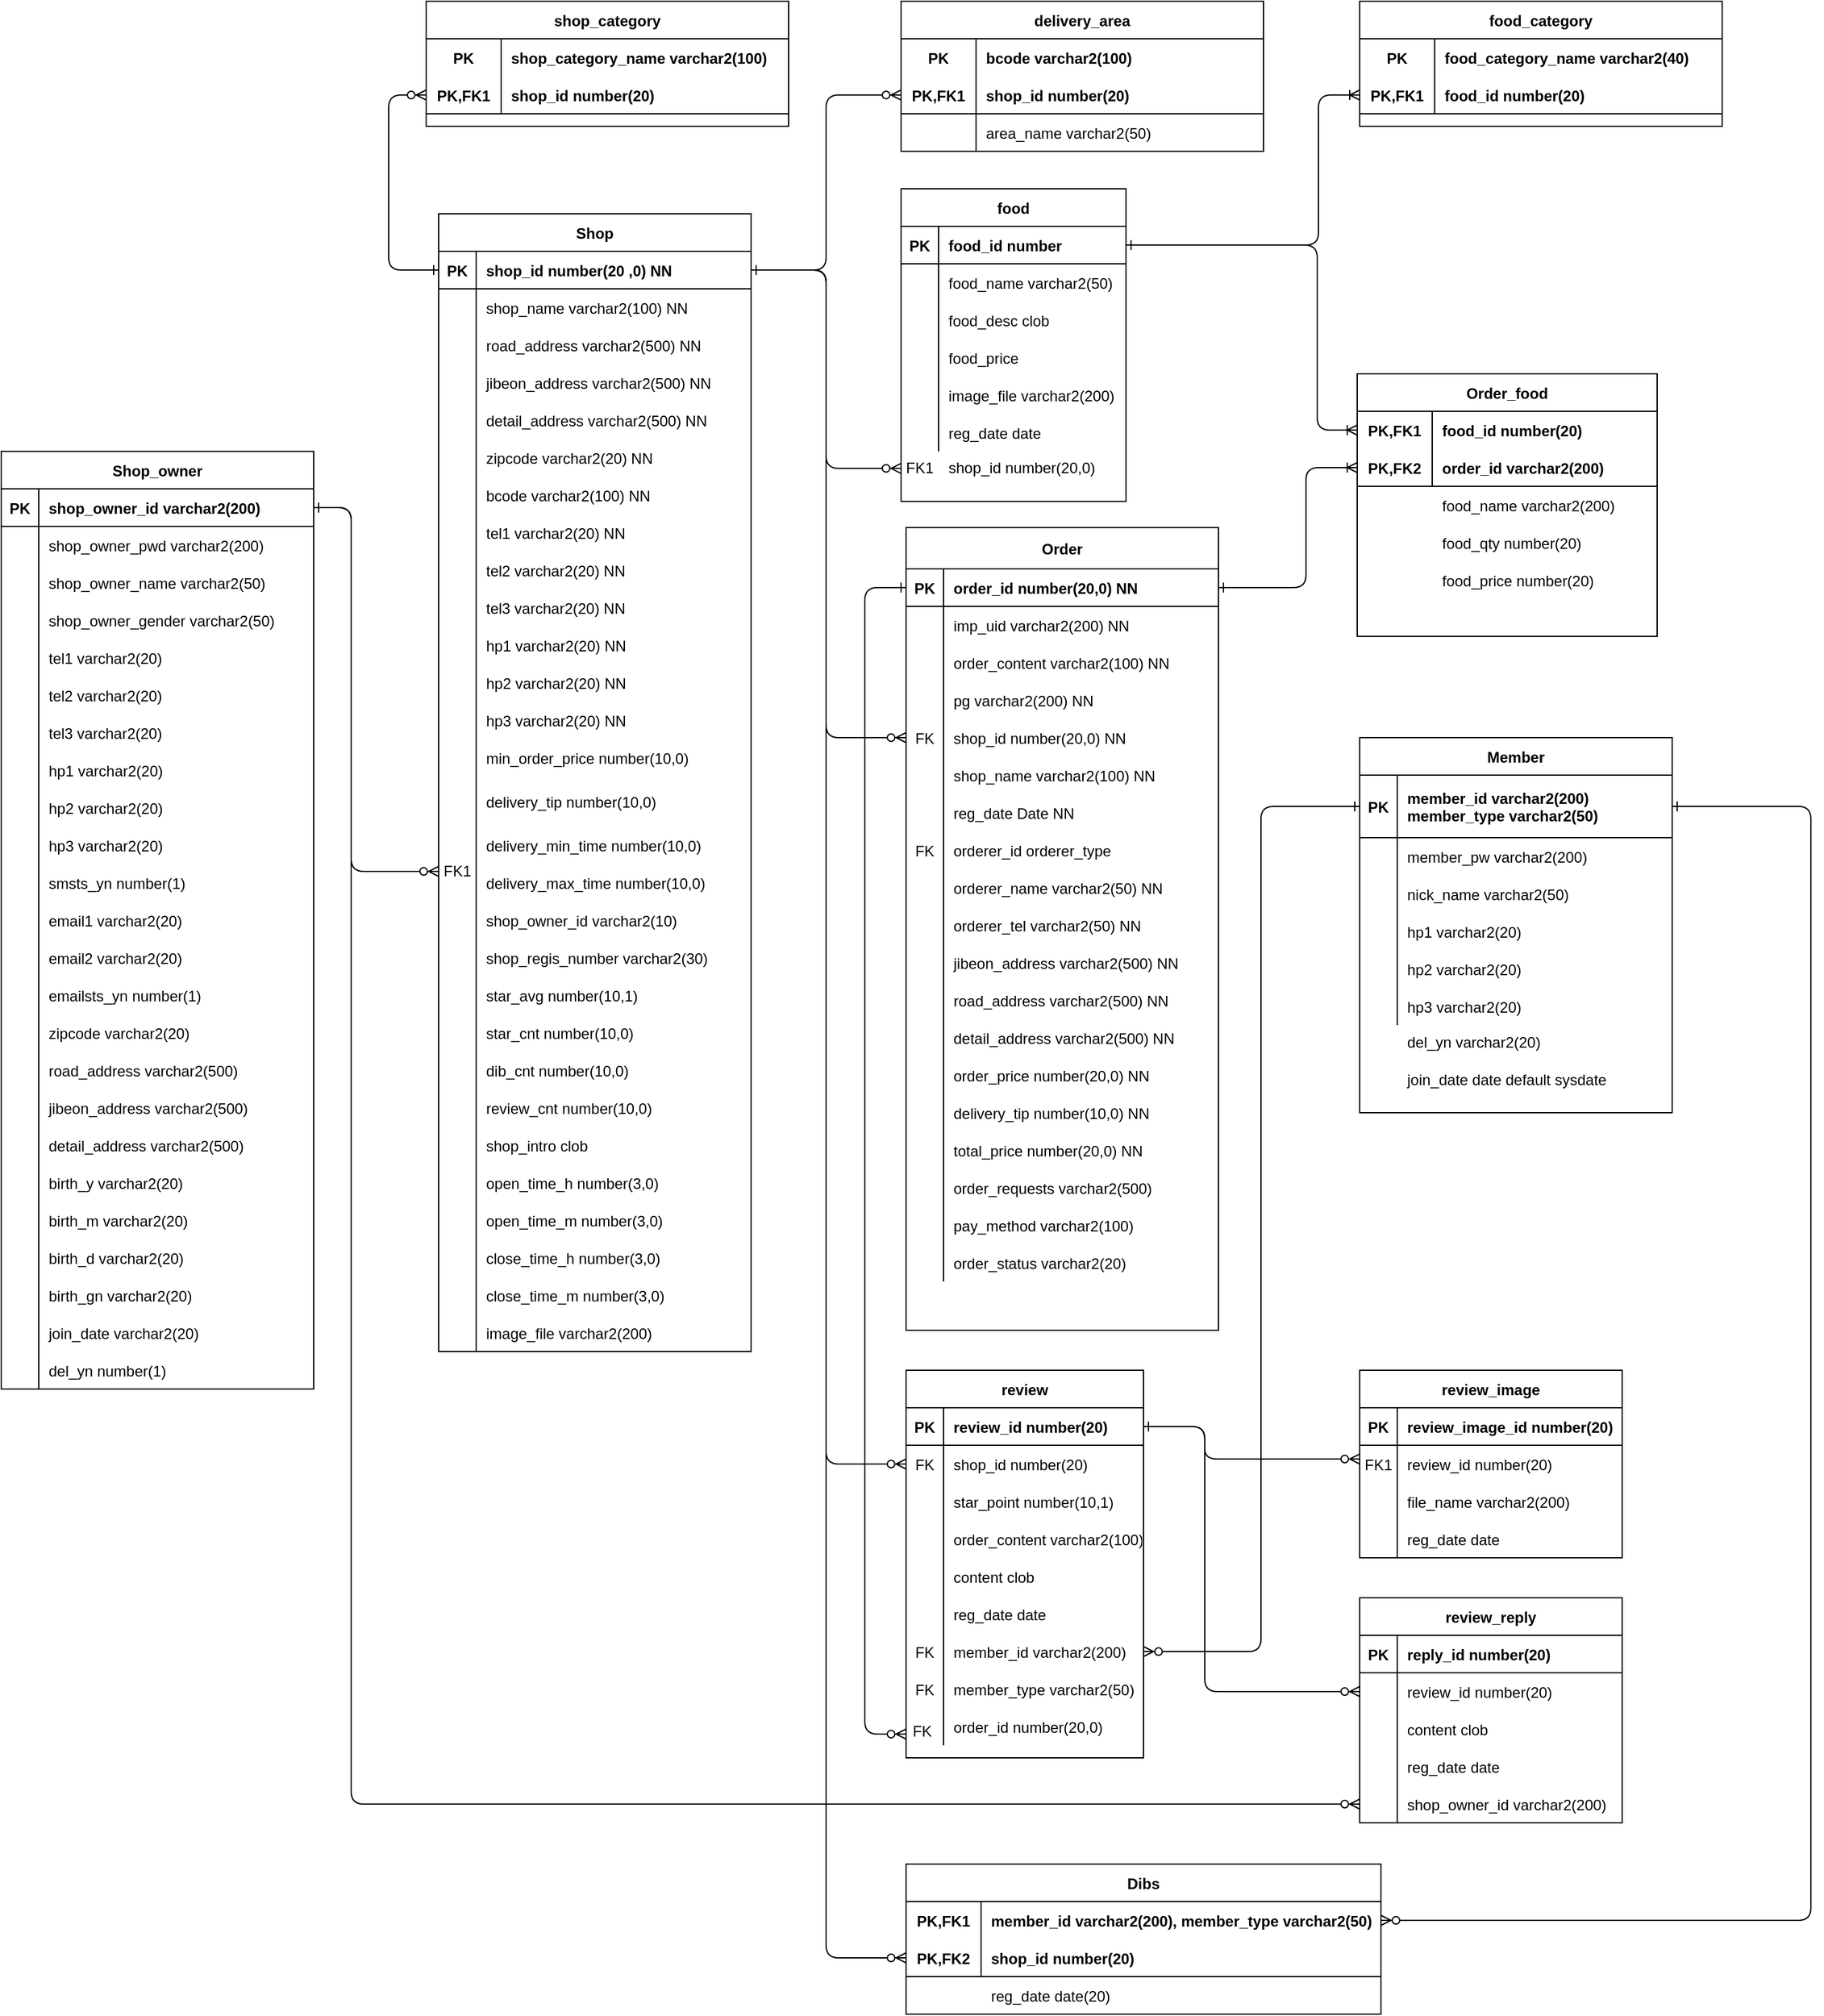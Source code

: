 <mxfile version="14.7.6" type="device"><diagram id="R2lEEEUBdFMjLlhIrx00" name="Page-1"><mxGraphModel dx="4404" dy="1522" grid="0" gridSize="10" guides="1" tooltips="1" connect="1" arrows="1" fold="1" page="1" pageScale="1" pageWidth="3000" pageHeight="3000" math="0" shadow="0" extFonts="Permanent Marker^https://fonts.googleapis.com/css?family=Permanent+Marker"><root><object label="" id="0"><mxCell/></object><mxCell id="1" parent="0"/><mxCell id="C-vyLk0tnHw3VtMMgP7b-12" value="" style="edgeStyle=orthogonalEdgeStyle;endArrow=ERone;startArrow=ERzeroToMany;endFill=0;startFill=1;entryX=1;entryY=0.5;entryDx=0;entryDy=0;exitX=1;exitY=0.5;exitDx=0;exitDy=0;" parent="1" source="kG-o2jvC3ZnThmQonBsG-353" target="C-vyLk0tnHw3VtMMgP7b-14" edge="1"><mxGeometry width="100" height="100" relative="1" as="geometry"><mxPoint x="700" y="685" as="sourcePoint"/><mxPoint x="460" y="205" as="targetPoint"/><Array as="points"><mxPoint x="1178" y="1545"/><mxPoint x="1178" y="654"/></Array></mxGeometry></mxCell><mxCell id="C-vyLk0tnHw3VtMMgP7b-23" value="Shop" style="shape=table;startSize=30;container=1;collapsible=1;childLayout=tableLayout;fixedRows=1;rowLines=0;fontStyle=1;align=center;resizeLast=1;" parent="1" vertex="1"><mxGeometry x="80" y="180" width="250" height="910" as="geometry"/></mxCell><mxCell id="C-vyLk0tnHw3VtMMgP7b-24" value="" style="shape=partialRectangle;collapsible=0;dropTarget=0;pointerEvents=0;fillColor=none;points=[[0,0.5],[1,0.5]];portConstraint=eastwest;top=0;left=0;right=0;bottom=1;" parent="C-vyLk0tnHw3VtMMgP7b-23" vertex="1"><mxGeometry y="30" width="250" height="30" as="geometry"/></mxCell><mxCell id="C-vyLk0tnHw3VtMMgP7b-25" value="PK" style="shape=partialRectangle;overflow=hidden;connectable=0;fillColor=none;top=0;left=0;bottom=0;right=0;fontStyle=1;" parent="C-vyLk0tnHw3VtMMgP7b-24" vertex="1"><mxGeometry width="30" height="30" as="geometry"/></mxCell><mxCell id="C-vyLk0tnHw3VtMMgP7b-26" value="shop_id number(20 ,0) NN" style="shape=partialRectangle;overflow=hidden;connectable=0;fillColor=none;top=0;left=0;bottom=0;right=0;align=left;spacingLeft=6;fontStyle=1;" parent="C-vyLk0tnHw3VtMMgP7b-24" vertex="1"><mxGeometry x="30" width="220" height="30" as="geometry"/></mxCell><mxCell id="C-vyLk0tnHw3VtMMgP7b-27" value="" style="shape=partialRectangle;collapsible=0;dropTarget=0;pointerEvents=0;fillColor=none;points=[[0,0.5],[1,0.5]];portConstraint=eastwest;top=0;left=0;right=0;bottom=0;" parent="C-vyLk0tnHw3VtMMgP7b-23" vertex="1"><mxGeometry y="60" width="250" height="30" as="geometry"/></mxCell><mxCell id="C-vyLk0tnHw3VtMMgP7b-28" value="" style="shape=partialRectangle;overflow=hidden;connectable=0;fillColor=none;top=0;left=0;bottom=0;right=0;" parent="C-vyLk0tnHw3VtMMgP7b-27" vertex="1"><mxGeometry width="30" height="30" as="geometry"/></mxCell><mxCell id="C-vyLk0tnHw3VtMMgP7b-29" value="shop_name varchar2(100) NN" style="shape=partialRectangle;overflow=hidden;connectable=0;fillColor=none;top=0;left=0;bottom=0;right=0;align=left;spacingLeft=6;" parent="C-vyLk0tnHw3VtMMgP7b-27" vertex="1"><mxGeometry x="30" width="220" height="30" as="geometry"/></mxCell><mxCell id="kG-o2jvC3ZnThmQonBsG-7" value="" style="shape=partialRectangle;collapsible=0;dropTarget=0;pointerEvents=0;fillColor=none;points=[[0,0.5],[1,0.5]];portConstraint=eastwest;top=0;left=0;right=0;bottom=0;" parent="C-vyLk0tnHw3VtMMgP7b-23" vertex="1"><mxGeometry y="90" width="250" height="30" as="geometry"/></mxCell><mxCell id="kG-o2jvC3ZnThmQonBsG-8" value="" style="shape=partialRectangle;overflow=hidden;connectable=0;fillColor=none;top=0;left=0;bottom=0;right=0;" parent="kG-o2jvC3ZnThmQonBsG-7" vertex="1"><mxGeometry width="30" height="30" as="geometry"/></mxCell><mxCell id="kG-o2jvC3ZnThmQonBsG-9" value="road_address varchar2(500) NN" style="shape=partialRectangle;overflow=hidden;connectable=0;fillColor=none;top=0;left=0;bottom=0;right=0;align=left;spacingLeft=6;" parent="kG-o2jvC3ZnThmQonBsG-7" vertex="1"><mxGeometry x="30" width="220" height="30" as="geometry"/></mxCell><mxCell id="kG-o2jvC3ZnThmQonBsG-19" value="" style="shape=partialRectangle;collapsible=0;dropTarget=0;pointerEvents=0;fillColor=none;points=[[0,0.5],[1,0.5]];portConstraint=eastwest;top=0;left=0;right=0;bottom=0;" parent="C-vyLk0tnHw3VtMMgP7b-23" vertex="1"><mxGeometry y="120" width="250" height="30" as="geometry"/></mxCell><mxCell id="kG-o2jvC3ZnThmQonBsG-20" value="" style="shape=partialRectangle;overflow=hidden;connectable=0;fillColor=none;top=0;left=0;bottom=0;right=0;" parent="kG-o2jvC3ZnThmQonBsG-19" vertex="1"><mxGeometry width="30" height="30" as="geometry"/></mxCell><mxCell id="kG-o2jvC3ZnThmQonBsG-21" value="jibeon_address varchar2(500) NN" style="shape=partialRectangle;overflow=hidden;connectable=0;fillColor=none;top=0;left=0;bottom=0;right=0;align=left;spacingLeft=6;" parent="kG-o2jvC3ZnThmQonBsG-19" vertex="1"><mxGeometry x="30" width="220" height="30" as="geometry"/></mxCell><mxCell id="kG-o2jvC3ZnThmQonBsG-22" value="" style="shape=partialRectangle;collapsible=0;dropTarget=0;pointerEvents=0;fillColor=none;points=[[0,0.5],[1,0.5]];portConstraint=eastwest;top=0;left=0;right=0;bottom=0;" parent="C-vyLk0tnHw3VtMMgP7b-23" vertex="1"><mxGeometry y="150" width="250" height="30" as="geometry"/></mxCell><mxCell id="kG-o2jvC3ZnThmQonBsG-23" value="" style="shape=partialRectangle;overflow=hidden;connectable=0;fillColor=none;top=0;left=0;bottom=0;right=0;" parent="kG-o2jvC3ZnThmQonBsG-22" vertex="1"><mxGeometry width="30" height="30" as="geometry"/></mxCell><mxCell id="kG-o2jvC3ZnThmQonBsG-24" value="detail_address varchar2(500) NN" style="shape=partialRectangle;overflow=hidden;connectable=0;fillColor=none;top=0;left=0;bottom=0;right=0;align=left;spacingLeft=6;" parent="kG-o2jvC3ZnThmQonBsG-22" vertex="1"><mxGeometry x="30" width="220" height="30" as="geometry"/></mxCell><mxCell id="kG-o2jvC3ZnThmQonBsG-25" value="" style="shape=partialRectangle;collapsible=0;dropTarget=0;pointerEvents=0;fillColor=none;points=[[0,0.5],[1,0.5]];portConstraint=eastwest;top=0;left=0;right=0;bottom=0;" parent="C-vyLk0tnHw3VtMMgP7b-23" vertex="1"><mxGeometry y="180" width="250" height="30" as="geometry"/></mxCell><mxCell id="kG-o2jvC3ZnThmQonBsG-26" value="" style="shape=partialRectangle;overflow=hidden;connectable=0;fillColor=none;top=0;left=0;bottom=0;right=0;" parent="kG-o2jvC3ZnThmQonBsG-25" vertex="1"><mxGeometry width="30" height="30" as="geometry"/></mxCell><mxCell id="kG-o2jvC3ZnThmQonBsG-27" value="zipcode varchar2(20) NN" style="shape=partialRectangle;overflow=hidden;connectable=0;fillColor=none;top=0;left=0;bottom=0;right=0;align=left;spacingLeft=6;" parent="kG-o2jvC3ZnThmQonBsG-25" vertex="1"><mxGeometry x="30" width="220" height="30" as="geometry"/></mxCell><mxCell id="YCzE8SicNJqeOrXPXNdL-1" value="" style="shape=partialRectangle;collapsible=0;dropTarget=0;pointerEvents=0;fillColor=none;points=[[0,0.5],[1,0.5]];portConstraint=eastwest;top=0;left=0;right=0;bottom=0;" parent="C-vyLk0tnHw3VtMMgP7b-23" vertex="1"><mxGeometry y="210" width="250" height="30" as="geometry"/></mxCell><mxCell id="YCzE8SicNJqeOrXPXNdL-2" value="" style="shape=partialRectangle;overflow=hidden;connectable=0;fillColor=none;top=0;left=0;bottom=0;right=0;" parent="YCzE8SicNJqeOrXPXNdL-1" vertex="1"><mxGeometry width="30" height="30" as="geometry"/></mxCell><mxCell id="YCzE8SicNJqeOrXPXNdL-3" value="bcode varchar2(100) NN" style="shape=partialRectangle;overflow=hidden;connectable=0;fillColor=none;top=0;left=0;bottom=0;right=0;align=left;spacingLeft=6;" parent="YCzE8SicNJqeOrXPXNdL-1" vertex="1"><mxGeometry x="30" width="220" height="30" as="geometry"/></mxCell><mxCell id="kG-o2jvC3ZnThmQonBsG-49" value="" style="shape=partialRectangle;collapsible=0;dropTarget=0;pointerEvents=0;fillColor=none;points=[[0,0.5],[1,0.5]];portConstraint=eastwest;top=0;left=0;right=0;bottom=0;" parent="C-vyLk0tnHw3VtMMgP7b-23" vertex="1"><mxGeometry y="240" width="250" height="30" as="geometry"/></mxCell><mxCell id="kG-o2jvC3ZnThmQonBsG-50" value="" style="shape=partialRectangle;overflow=hidden;connectable=0;fillColor=none;top=0;left=0;bottom=0;right=0;" parent="kG-o2jvC3ZnThmQonBsG-49" vertex="1"><mxGeometry width="30" height="30" as="geometry"/></mxCell><mxCell id="kG-o2jvC3ZnThmQonBsG-51" value="tel1 varchar2(20) NN" style="shape=partialRectangle;overflow=hidden;connectable=0;fillColor=none;top=0;left=0;bottom=0;right=0;align=left;spacingLeft=6;" parent="kG-o2jvC3ZnThmQonBsG-49" vertex="1"><mxGeometry x="30" width="220" height="30" as="geometry"/></mxCell><mxCell id="kG-o2jvC3ZnThmQonBsG-58" value="" style="shape=partialRectangle;collapsible=0;dropTarget=0;pointerEvents=0;fillColor=none;points=[[0,0.5],[1,0.5]];portConstraint=eastwest;top=0;left=0;right=0;bottom=0;" parent="C-vyLk0tnHw3VtMMgP7b-23" vertex="1"><mxGeometry y="270" width="250" height="30" as="geometry"/></mxCell><mxCell id="kG-o2jvC3ZnThmQonBsG-59" value="" style="shape=partialRectangle;overflow=hidden;connectable=0;fillColor=none;top=0;left=0;bottom=0;right=0;" parent="kG-o2jvC3ZnThmQonBsG-58" vertex="1"><mxGeometry width="30" height="30" as="geometry"/></mxCell><mxCell id="kG-o2jvC3ZnThmQonBsG-60" value="tel2 varchar2(20) NN" style="shape=partialRectangle;overflow=hidden;connectable=0;fillColor=none;top=0;left=0;bottom=0;right=0;align=left;spacingLeft=6;" parent="kG-o2jvC3ZnThmQonBsG-58" vertex="1"><mxGeometry x="30" width="220" height="30" as="geometry"/></mxCell><mxCell id="kG-o2jvC3ZnThmQonBsG-61" value="" style="shape=partialRectangle;collapsible=0;dropTarget=0;pointerEvents=0;fillColor=none;points=[[0,0.5],[1,0.5]];portConstraint=eastwest;top=0;left=0;right=0;bottom=0;" parent="C-vyLk0tnHw3VtMMgP7b-23" vertex="1"><mxGeometry y="300" width="250" height="30" as="geometry"/></mxCell><mxCell id="kG-o2jvC3ZnThmQonBsG-62" value="" style="shape=partialRectangle;overflow=hidden;connectable=0;fillColor=none;top=0;left=0;bottom=0;right=0;" parent="kG-o2jvC3ZnThmQonBsG-61" vertex="1"><mxGeometry width="30" height="30" as="geometry"/></mxCell><mxCell id="kG-o2jvC3ZnThmQonBsG-63" value="tel3 varchar2(20) NN" style="shape=partialRectangle;overflow=hidden;connectable=0;fillColor=none;top=0;left=0;bottom=0;right=0;align=left;spacingLeft=6;" parent="kG-o2jvC3ZnThmQonBsG-61" vertex="1"><mxGeometry x="30" width="220" height="30" as="geometry"/></mxCell><mxCell id="kG-o2jvC3ZnThmQonBsG-64" value="" style="shape=partialRectangle;collapsible=0;dropTarget=0;pointerEvents=0;fillColor=none;points=[[0,0.5],[1,0.5]];portConstraint=eastwest;top=0;left=0;right=0;bottom=0;" parent="C-vyLk0tnHw3VtMMgP7b-23" vertex="1"><mxGeometry y="330" width="250" height="30" as="geometry"/></mxCell><mxCell id="kG-o2jvC3ZnThmQonBsG-65" value="" style="shape=partialRectangle;overflow=hidden;connectable=0;fillColor=none;top=0;left=0;bottom=0;right=0;" parent="kG-o2jvC3ZnThmQonBsG-64" vertex="1"><mxGeometry width="30" height="30" as="geometry"/></mxCell><mxCell id="kG-o2jvC3ZnThmQonBsG-66" value="hp1 varchar2(20) NN" style="shape=partialRectangle;overflow=hidden;connectable=0;fillColor=none;top=0;left=0;bottom=0;right=0;align=left;spacingLeft=6;" parent="kG-o2jvC3ZnThmQonBsG-64" vertex="1"><mxGeometry x="30" width="220" height="30" as="geometry"/></mxCell><mxCell id="kG-o2jvC3ZnThmQonBsG-67" value="" style="shape=partialRectangle;collapsible=0;dropTarget=0;pointerEvents=0;fillColor=none;points=[[0,0.5],[1,0.5]];portConstraint=eastwest;top=0;left=0;right=0;bottom=0;" parent="C-vyLk0tnHw3VtMMgP7b-23" vertex="1"><mxGeometry y="360" width="250" height="30" as="geometry"/></mxCell><mxCell id="kG-o2jvC3ZnThmQonBsG-68" value="" style="shape=partialRectangle;overflow=hidden;connectable=0;fillColor=none;top=0;left=0;bottom=0;right=0;" parent="kG-o2jvC3ZnThmQonBsG-67" vertex="1"><mxGeometry width="30" height="30" as="geometry"/></mxCell><mxCell id="kG-o2jvC3ZnThmQonBsG-69" value="hp2 varchar2(20) NN" style="shape=partialRectangle;overflow=hidden;connectable=0;fillColor=none;top=0;left=0;bottom=0;right=0;align=left;spacingLeft=6;" parent="kG-o2jvC3ZnThmQonBsG-67" vertex="1"><mxGeometry x="30" width="220" height="30" as="geometry"/></mxCell><mxCell id="kG-o2jvC3ZnThmQonBsG-70" value="" style="shape=partialRectangle;collapsible=0;dropTarget=0;pointerEvents=0;fillColor=none;points=[[0,0.5],[1,0.5]];portConstraint=eastwest;top=0;left=0;right=0;bottom=0;" parent="C-vyLk0tnHw3VtMMgP7b-23" vertex="1"><mxGeometry y="390" width="250" height="30" as="geometry"/></mxCell><mxCell id="kG-o2jvC3ZnThmQonBsG-71" value="" style="shape=partialRectangle;overflow=hidden;connectable=0;fillColor=none;top=0;left=0;bottom=0;right=0;" parent="kG-o2jvC3ZnThmQonBsG-70" vertex="1"><mxGeometry width="30" height="30" as="geometry"/></mxCell><mxCell id="kG-o2jvC3ZnThmQonBsG-72" value="hp3 varchar2(20) NN" style="shape=partialRectangle;overflow=hidden;connectable=0;fillColor=none;top=0;left=0;bottom=0;right=0;align=left;spacingLeft=6;" parent="kG-o2jvC3ZnThmQonBsG-70" vertex="1"><mxGeometry x="30" width="220" height="30" as="geometry"/></mxCell><mxCell id="kG-o2jvC3ZnThmQonBsG-73" value="" style="shape=partialRectangle;collapsible=0;dropTarget=0;pointerEvents=0;fillColor=none;points=[[0,0.5],[1,0.5]];portConstraint=eastwest;top=0;left=0;right=0;bottom=0;" parent="C-vyLk0tnHw3VtMMgP7b-23" vertex="1"><mxGeometry y="420" width="250" height="30" as="geometry"/></mxCell><mxCell id="kG-o2jvC3ZnThmQonBsG-74" value="" style="shape=partialRectangle;overflow=hidden;connectable=0;fillColor=none;top=0;left=0;bottom=0;right=0;" parent="kG-o2jvC3ZnThmQonBsG-73" vertex="1"><mxGeometry width="30" height="30" as="geometry"/></mxCell><mxCell id="kG-o2jvC3ZnThmQonBsG-75" value="min_order_price number(10,0) " style="shape=partialRectangle;overflow=hidden;connectable=0;fillColor=none;top=0;left=0;bottom=0;right=0;align=left;spacingLeft=6;" parent="kG-o2jvC3ZnThmQonBsG-73" vertex="1"><mxGeometry x="30" width="220" height="30" as="geometry"/></mxCell><mxCell id="kG-o2jvC3ZnThmQonBsG-85" value="" style="shape=partialRectangle;collapsible=0;dropTarget=0;pointerEvents=0;fillColor=none;points=[[0,0.5],[1,0.5]];portConstraint=eastwest;top=0;left=0;right=0;bottom=0;" parent="C-vyLk0tnHw3VtMMgP7b-23" vertex="1"><mxGeometry y="450" width="250" height="40" as="geometry"/></mxCell><mxCell id="kG-o2jvC3ZnThmQonBsG-86" value="" style="shape=partialRectangle;overflow=hidden;connectable=0;fillColor=none;top=0;left=0;bottom=0;right=0;" parent="kG-o2jvC3ZnThmQonBsG-85" vertex="1"><mxGeometry width="30" height="40" as="geometry"/></mxCell><mxCell id="kG-o2jvC3ZnThmQonBsG-87" value="delivery_tip number(10,0) " style="shape=partialRectangle;overflow=hidden;connectable=0;fillColor=none;top=0;left=0;bottom=0;right=0;align=left;spacingLeft=6;" parent="kG-o2jvC3ZnThmQonBsG-85" vertex="1"><mxGeometry x="30" width="220" height="40" as="geometry"/></mxCell><mxCell id="kG-o2jvC3ZnThmQonBsG-88" value="" style="shape=partialRectangle;collapsible=0;dropTarget=0;pointerEvents=0;fillColor=none;points=[[0,0.5],[1,0.5]];portConstraint=eastwest;top=0;left=0;right=0;bottom=0;" parent="C-vyLk0tnHw3VtMMgP7b-23" vertex="1"><mxGeometry y="490" width="250" height="30" as="geometry"/></mxCell><mxCell id="kG-o2jvC3ZnThmQonBsG-89" value="" style="shape=partialRectangle;overflow=hidden;connectable=0;fillColor=none;top=0;left=0;bottom=0;right=0;" parent="kG-o2jvC3ZnThmQonBsG-88" vertex="1"><mxGeometry width="30" height="30" as="geometry"/></mxCell><mxCell id="kG-o2jvC3ZnThmQonBsG-90" value="delivery_min_time number(10,0) " style="shape=partialRectangle;overflow=hidden;connectable=0;fillColor=none;top=0;left=0;bottom=0;right=0;align=left;spacingLeft=6;" parent="kG-o2jvC3ZnThmQonBsG-88" vertex="1"><mxGeometry x="30" width="220" height="30" as="geometry"/></mxCell><mxCell id="kG-o2jvC3ZnThmQonBsG-91" value="" style="shape=partialRectangle;collapsible=0;dropTarget=0;pointerEvents=0;fillColor=none;points=[[0,0.5],[1,0.5]];portConstraint=eastwest;top=0;left=0;right=0;bottom=0;" parent="C-vyLk0tnHw3VtMMgP7b-23" vertex="1"><mxGeometry y="520" width="250" height="30" as="geometry"/></mxCell><mxCell id="kG-o2jvC3ZnThmQonBsG-92" value="" style="shape=partialRectangle;overflow=hidden;connectable=0;fillColor=none;top=0;left=0;bottom=0;right=0;" parent="kG-o2jvC3ZnThmQonBsG-91" vertex="1"><mxGeometry width="30" height="30" as="geometry"/></mxCell><mxCell id="kG-o2jvC3ZnThmQonBsG-93" value="delivery_max_time number(10,0) " style="shape=partialRectangle;overflow=hidden;connectable=0;fillColor=none;top=0;left=0;bottom=0;right=0;align=left;spacingLeft=6;" parent="kG-o2jvC3ZnThmQonBsG-91" vertex="1"><mxGeometry x="30" width="220" height="30" as="geometry"/></mxCell><mxCell id="kG-o2jvC3ZnThmQonBsG-94" value="" style="shape=partialRectangle;collapsible=0;dropTarget=0;pointerEvents=0;fillColor=none;points=[[0,0.5],[1,0.5]];portConstraint=eastwest;top=0;left=0;right=0;bottom=0;" parent="C-vyLk0tnHw3VtMMgP7b-23" vertex="1"><mxGeometry y="550" width="250" height="30" as="geometry"/></mxCell><mxCell id="kG-o2jvC3ZnThmQonBsG-95" value="" style="shape=partialRectangle;overflow=hidden;connectable=0;fillColor=none;top=0;left=0;bottom=0;right=0;" parent="kG-o2jvC3ZnThmQonBsG-94" vertex="1"><mxGeometry width="30" height="30" as="geometry"/></mxCell><mxCell id="kG-o2jvC3ZnThmQonBsG-96" value="shop_owner_id varchar2(10) " style="shape=partialRectangle;overflow=hidden;connectable=0;fillColor=none;top=0;left=0;bottom=0;right=0;align=left;spacingLeft=6;" parent="kG-o2jvC3ZnThmQonBsG-94" vertex="1"><mxGeometry x="30" width="220" height="30" as="geometry"/></mxCell><mxCell id="kG-o2jvC3ZnThmQonBsG-97" value="" style="shape=partialRectangle;collapsible=0;dropTarget=0;pointerEvents=0;fillColor=none;points=[[0,0.5],[1,0.5]];portConstraint=eastwest;top=0;left=0;right=0;bottom=0;" parent="C-vyLk0tnHw3VtMMgP7b-23" vertex="1"><mxGeometry y="580" width="250" height="30" as="geometry"/></mxCell><mxCell id="kG-o2jvC3ZnThmQonBsG-98" value="" style="shape=partialRectangle;overflow=hidden;connectable=0;fillColor=none;top=0;left=0;bottom=0;right=0;" parent="kG-o2jvC3ZnThmQonBsG-97" vertex="1"><mxGeometry width="30" height="30" as="geometry"/></mxCell><mxCell id="kG-o2jvC3ZnThmQonBsG-99" value="shop_regis_number varchar2(30) " style="shape=partialRectangle;overflow=hidden;connectable=0;fillColor=none;top=0;left=0;bottom=0;right=0;align=left;spacingLeft=6;" parent="kG-o2jvC3ZnThmQonBsG-97" vertex="1"><mxGeometry x="30" width="220" height="30" as="geometry"/></mxCell><mxCell id="kG-o2jvC3ZnThmQonBsG-100" value="" style="shape=partialRectangle;collapsible=0;dropTarget=0;pointerEvents=0;fillColor=none;points=[[0,0.5],[1,0.5]];portConstraint=eastwest;top=0;left=0;right=0;bottom=0;" parent="C-vyLk0tnHw3VtMMgP7b-23" vertex="1"><mxGeometry y="610" width="250" height="30" as="geometry"/></mxCell><mxCell id="kG-o2jvC3ZnThmQonBsG-101" value="" style="shape=partialRectangle;overflow=hidden;connectable=0;fillColor=none;top=0;left=0;bottom=0;right=0;" parent="kG-o2jvC3ZnThmQonBsG-100" vertex="1"><mxGeometry width="30" height="30" as="geometry"/></mxCell><mxCell id="kG-o2jvC3ZnThmQonBsG-102" value="star_avg number(10,1) " style="shape=partialRectangle;overflow=hidden;connectable=0;fillColor=none;top=0;left=0;bottom=0;right=0;align=left;spacingLeft=6;" parent="kG-o2jvC3ZnThmQonBsG-100" vertex="1"><mxGeometry x="30" width="220" height="30" as="geometry"/></mxCell><mxCell id="kG-o2jvC3ZnThmQonBsG-103" value="" style="shape=partialRectangle;collapsible=0;dropTarget=0;pointerEvents=0;fillColor=none;points=[[0,0.5],[1,0.5]];portConstraint=eastwest;top=0;left=0;right=0;bottom=0;" parent="C-vyLk0tnHw3VtMMgP7b-23" vertex="1"><mxGeometry y="640" width="250" height="30" as="geometry"/></mxCell><mxCell id="kG-o2jvC3ZnThmQonBsG-104" value="" style="shape=partialRectangle;overflow=hidden;connectable=0;fillColor=none;top=0;left=0;bottom=0;right=0;" parent="kG-o2jvC3ZnThmQonBsG-103" vertex="1"><mxGeometry width="30" height="30" as="geometry"/></mxCell><mxCell id="kG-o2jvC3ZnThmQonBsG-105" value="star_cnt number(10,0)" style="shape=partialRectangle;overflow=hidden;connectable=0;fillColor=none;top=0;left=0;bottom=0;right=0;align=left;spacingLeft=6;" parent="kG-o2jvC3ZnThmQonBsG-103" vertex="1"><mxGeometry x="30" width="220" height="30" as="geometry"/></mxCell><mxCell id="kG-o2jvC3ZnThmQonBsG-113" value="" style="shape=partialRectangle;collapsible=0;dropTarget=0;pointerEvents=0;fillColor=none;points=[[0,0.5],[1,0.5]];portConstraint=eastwest;top=0;left=0;right=0;bottom=0;" parent="C-vyLk0tnHw3VtMMgP7b-23" vertex="1"><mxGeometry y="670" width="250" height="30" as="geometry"/></mxCell><mxCell id="kG-o2jvC3ZnThmQonBsG-114" value="" style="shape=partialRectangle;overflow=hidden;connectable=0;fillColor=none;top=0;left=0;bottom=0;right=0;" parent="kG-o2jvC3ZnThmQonBsG-113" vertex="1"><mxGeometry width="30" height="30" as="geometry"/></mxCell><mxCell id="kG-o2jvC3ZnThmQonBsG-115" value="dib_cnt number(10,0)" style="shape=partialRectangle;overflow=hidden;connectable=0;fillColor=none;top=0;left=0;bottom=0;right=0;align=left;spacingLeft=6;" parent="kG-o2jvC3ZnThmQonBsG-113" vertex="1"><mxGeometry x="30" width="220" height="30" as="geometry"/></mxCell><mxCell id="kG-o2jvC3ZnThmQonBsG-116" value="" style="shape=partialRectangle;collapsible=0;dropTarget=0;pointerEvents=0;fillColor=none;points=[[0,0.5],[1,0.5]];portConstraint=eastwest;top=0;left=0;right=0;bottom=0;" parent="C-vyLk0tnHw3VtMMgP7b-23" vertex="1"><mxGeometry y="700" width="250" height="30" as="geometry"/></mxCell><mxCell id="kG-o2jvC3ZnThmQonBsG-117" value="" style="shape=partialRectangle;overflow=hidden;connectable=0;fillColor=none;top=0;left=0;bottom=0;right=0;" parent="kG-o2jvC3ZnThmQonBsG-116" vertex="1"><mxGeometry width="30" height="30" as="geometry"/></mxCell><mxCell id="kG-o2jvC3ZnThmQonBsG-118" value="review_cnt number(10,0)" style="shape=partialRectangle;overflow=hidden;connectable=0;fillColor=none;top=0;left=0;bottom=0;right=0;align=left;spacingLeft=6;" parent="kG-o2jvC3ZnThmQonBsG-116" vertex="1"><mxGeometry x="30" width="220" height="30" as="geometry"/></mxCell><mxCell id="kG-o2jvC3ZnThmQonBsG-119" value="" style="shape=partialRectangle;collapsible=0;dropTarget=0;pointerEvents=0;fillColor=none;points=[[0,0.5],[1,0.5]];portConstraint=eastwest;top=0;left=0;right=0;bottom=0;" parent="C-vyLk0tnHw3VtMMgP7b-23" vertex="1"><mxGeometry y="730" width="250" height="30" as="geometry"/></mxCell><mxCell id="kG-o2jvC3ZnThmQonBsG-120" value="" style="shape=partialRectangle;overflow=hidden;connectable=0;fillColor=none;top=0;left=0;bottom=0;right=0;" parent="kG-o2jvC3ZnThmQonBsG-119" vertex="1"><mxGeometry width="30" height="30" as="geometry"/></mxCell><mxCell id="kG-o2jvC3ZnThmQonBsG-121" value="shop_intro clob" style="shape=partialRectangle;overflow=hidden;connectable=0;fillColor=none;top=0;left=0;bottom=0;right=0;align=left;spacingLeft=6;" parent="kG-o2jvC3ZnThmQonBsG-119" vertex="1"><mxGeometry x="30" width="220" height="30" as="geometry"/></mxCell><mxCell id="kG-o2jvC3ZnThmQonBsG-122" value="" style="shape=partialRectangle;collapsible=0;dropTarget=0;pointerEvents=0;fillColor=none;points=[[0,0.5],[1,0.5]];portConstraint=eastwest;top=0;left=0;right=0;bottom=0;" parent="C-vyLk0tnHw3VtMMgP7b-23" vertex="1"><mxGeometry y="760" width="250" height="30" as="geometry"/></mxCell><mxCell id="kG-o2jvC3ZnThmQonBsG-123" value="" style="shape=partialRectangle;overflow=hidden;connectable=0;fillColor=none;top=0;left=0;bottom=0;right=0;" parent="kG-o2jvC3ZnThmQonBsG-122" vertex="1"><mxGeometry width="30" height="30" as="geometry"/></mxCell><mxCell id="kG-o2jvC3ZnThmQonBsG-124" value="open_time_h number(3,0)" style="shape=partialRectangle;overflow=hidden;connectable=0;fillColor=none;top=0;left=0;bottom=0;right=0;align=left;spacingLeft=6;" parent="kG-o2jvC3ZnThmQonBsG-122" vertex="1"><mxGeometry x="30" width="220" height="30" as="geometry"/></mxCell><mxCell id="kG-o2jvC3ZnThmQonBsG-125" value="" style="shape=partialRectangle;collapsible=0;dropTarget=0;pointerEvents=0;fillColor=none;points=[[0,0.5],[1,0.5]];portConstraint=eastwest;top=0;left=0;right=0;bottom=0;" parent="C-vyLk0tnHw3VtMMgP7b-23" vertex="1"><mxGeometry y="790" width="250" height="30" as="geometry"/></mxCell><mxCell id="kG-o2jvC3ZnThmQonBsG-126" value="" style="shape=partialRectangle;overflow=hidden;connectable=0;fillColor=none;top=0;left=0;bottom=0;right=0;" parent="kG-o2jvC3ZnThmQonBsG-125" vertex="1"><mxGeometry width="30" height="30" as="geometry"/></mxCell><mxCell id="kG-o2jvC3ZnThmQonBsG-127" value="open_time_m number(3,0)" style="shape=partialRectangle;overflow=hidden;connectable=0;fillColor=none;top=0;left=0;bottom=0;right=0;align=left;spacingLeft=6;" parent="kG-o2jvC3ZnThmQonBsG-125" vertex="1"><mxGeometry x="30" width="220" height="30" as="geometry"/></mxCell><mxCell id="kG-o2jvC3ZnThmQonBsG-128" value="" style="shape=partialRectangle;collapsible=0;dropTarget=0;pointerEvents=0;fillColor=none;points=[[0,0.5],[1,0.5]];portConstraint=eastwest;top=0;left=0;right=0;bottom=0;" parent="C-vyLk0tnHw3VtMMgP7b-23" vertex="1"><mxGeometry y="820" width="250" height="30" as="geometry"/></mxCell><mxCell id="kG-o2jvC3ZnThmQonBsG-129" value="" style="shape=partialRectangle;overflow=hidden;connectable=0;fillColor=none;top=0;left=0;bottom=0;right=0;" parent="kG-o2jvC3ZnThmQonBsG-128" vertex="1"><mxGeometry width="30" height="30" as="geometry"/></mxCell><mxCell id="kG-o2jvC3ZnThmQonBsG-130" value="close_time_h number(3,0)" style="shape=partialRectangle;overflow=hidden;connectable=0;fillColor=none;top=0;left=0;bottom=0;right=0;align=left;spacingLeft=6;" parent="kG-o2jvC3ZnThmQonBsG-128" vertex="1"><mxGeometry x="30" width="220" height="30" as="geometry"/></mxCell><mxCell id="kG-o2jvC3ZnThmQonBsG-131" value="" style="shape=partialRectangle;collapsible=0;dropTarget=0;pointerEvents=0;fillColor=none;points=[[0,0.5],[1,0.5]];portConstraint=eastwest;top=0;left=0;right=0;bottom=0;" parent="C-vyLk0tnHw3VtMMgP7b-23" vertex="1"><mxGeometry y="850" width="250" height="30" as="geometry"/></mxCell><mxCell id="kG-o2jvC3ZnThmQonBsG-132" value="" style="shape=partialRectangle;overflow=hidden;connectable=0;fillColor=none;top=0;left=0;bottom=0;right=0;" parent="kG-o2jvC3ZnThmQonBsG-131" vertex="1"><mxGeometry width="30" height="30" as="geometry"/></mxCell><mxCell id="kG-o2jvC3ZnThmQonBsG-133" value="close_time_m number(3,0)" style="shape=partialRectangle;overflow=hidden;connectable=0;fillColor=none;top=0;left=0;bottom=0;right=0;align=left;spacingLeft=6;" parent="kG-o2jvC3ZnThmQonBsG-131" vertex="1"><mxGeometry x="30" width="220" height="30" as="geometry"/></mxCell><mxCell id="kG-o2jvC3ZnThmQonBsG-134" value="" style="shape=partialRectangle;collapsible=0;dropTarget=0;pointerEvents=0;fillColor=none;points=[[0,0.5],[1,0.5]];portConstraint=eastwest;top=0;left=0;right=0;bottom=0;" parent="C-vyLk0tnHw3VtMMgP7b-23" vertex="1"><mxGeometry y="880" width="250" height="30" as="geometry"/></mxCell><mxCell id="kG-o2jvC3ZnThmQonBsG-135" value="" style="shape=partialRectangle;overflow=hidden;connectable=0;fillColor=none;top=0;left=0;bottom=0;right=0;" parent="kG-o2jvC3ZnThmQonBsG-134" vertex="1"><mxGeometry width="30" height="30" as="geometry"/></mxCell><mxCell id="kG-o2jvC3ZnThmQonBsG-136" value="image_file varchar2(200)" style="shape=partialRectangle;overflow=hidden;connectable=0;fillColor=none;top=0;left=0;bottom=0;right=0;align=left;spacingLeft=6;" parent="kG-o2jvC3ZnThmQonBsG-134" vertex="1"><mxGeometry x="30" width="220" height="30" as="geometry"/></mxCell><mxCell id="kG-o2jvC3ZnThmQonBsG-109" value="FK1" style="shape=partialRectangle;overflow=hidden;connectable=0;fillColor=none;top=0;left=0;bottom=0;right=0;" parent="1" vertex="1"><mxGeometry x="80" y="690" width="30" height="30" as="geometry"/></mxCell><mxCell id="kG-o2jvC3ZnThmQonBsG-153" value="shop_category" style="shape=table;startSize=30;container=1;collapsible=1;childLayout=tableLayout;fixedRows=1;rowLines=0;fontStyle=1;align=center;resizeLast=1;strokeColor=#000000;" parent="1" vertex="1"><mxGeometry x="70" y="10" width="290" height="100" as="geometry"/></mxCell><mxCell id="kG-o2jvC3ZnThmQonBsG-154" value="" style="shape=partialRectangle;collapsible=0;dropTarget=0;pointerEvents=0;fillColor=none;top=0;left=0;bottom=0;right=0;points=[[0,0.5],[1,0.5]];portConstraint=eastwest;" parent="kG-o2jvC3ZnThmQonBsG-153" vertex="1"><mxGeometry y="30" width="290" height="30" as="geometry"/></mxCell><mxCell id="kG-o2jvC3ZnThmQonBsG-155" value="PK" style="shape=partialRectangle;connectable=0;fillColor=none;top=0;left=0;bottom=0;right=0;fontStyle=1;overflow=hidden;" parent="kG-o2jvC3ZnThmQonBsG-154" vertex="1"><mxGeometry width="60" height="30" as="geometry"/></mxCell><mxCell id="kG-o2jvC3ZnThmQonBsG-156" value="shop_category_name varchar2(100)" style="shape=partialRectangle;connectable=0;fillColor=none;top=0;left=0;bottom=0;right=0;align=left;spacingLeft=6;fontStyle=1;overflow=hidden;" parent="kG-o2jvC3ZnThmQonBsG-154" vertex="1"><mxGeometry x="60" width="230" height="30" as="geometry"/></mxCell><mxCell id="kG-o2jvC3ZnThmQonBsG-157" value="" style="shape=partialRectangle;collapsible=0;dropTarget=0;pointerEvents=0;fillColor=none;top=0;left=0;bottom=1;right=0;points=[[0,0.5],[1,0.5]];portConstraint=eastwest;" parent="kG-o2jvC3ZnThmQonBsG-153" vertex="1"><mxGeometry y="60" width="290" height="30" as="geometry"/></mxCell><mxCell id="kG-o2jvC3ZnThmQonBsG-158" value="PK,FK1" style="shape=partialRectangle;connectable=0;fillColor=none;top=0;left=0;bottom=0;right=0;fontStyle=1;overflow=hidden;" parent="kG-o2jvC3ZnThmQonBsG-157" vertex="1"><mxGeometry width="60" height="30" as="geometry"/></mxCell><mxCell id="kG-o2jvC3ZnThmQonBsG-159" value="shop_id number(20)" style="shape=partialRectangle;connectable=0;fillColor=none;top=0;left=0;bottom=0;right=0;align=left;spacingLeft=6;fontStyle=1;overflow=hidden;" parent="kG-o2jvC3ZnThmQonBsG-157" vertex="1"><mxGeometry x="60" width="230" height="30" as="geometry"/></mxCell><mxCell id="kG-o2jvC3ZnThmQonBsG-166" value="" style="edgeStyle=orthogonalEdgeStyle;endArrow=ERzeroToMany;startArrow=ERone;endFill=1;startFill=0;exitX=0;exitY=0.5;exitDx=0;exitDy=0;entryX=0;entryY=0.5;entryDx=0;entryDy=0;" parent="1" source="C-vyLk0tnHw3VtMMgP7b-24" target="kG-o2jvC3ZnThmQonBsG-157" edge="1"><mxGeometry width="100" height="100" relative="1" as="geometry"><mxPoint x="30" y="255" as="sourcePoint"/><mxPoint x="50" y="120" as="targetPoint"/><Array as="points"><mxPoint x="40" y="225"/><mxPoint x="40" y="85"/></Array></mxGeometry></mxCell><mxCell id="kG-o2jvC3ZnThmQonBsG-174" value="delivery_area" style="shape=table;startSize=30;container=1;collapsible=1;childLayout=tableLayout;fixedRows=1;rowLines=0;fontStyle=1;align=center;resizeLast=1;strokeColor=#000000;" parent="1" vertex="1"><mxGeometry x="450" y="10" width="290" height="120" as="geometry"/></mxCell><mxCell id="kG-o2jvC3ZnThmQonBsG-175" value="" style="shape=partialRectangle;collapsible=0;dropTarget=0;pointerEvents=0;fillColor=none;top=0;left=0;bottom=0;right=0;points=[[0,0.5],[1,0.5]];portConstraint=eastwest;" parent="kG-o2jvC3ZnThmQonBsG-174" vertex="1"><mxGeometry y="30" width="290" height="30" as="geometry"/></mxCell><mxCell id="kG-o2jvC3ZnThmQonBsG-176" value="PK" style="shape=partialRectangle;connectable=0;fillColor=none;top=0;left=0;bottom=0;right=0;fontStyle=1;overflow=hidden;" parent="kG-o2jvC3ZnThmQonBsG-175" vertex="1"><mxGeometry width="60" height="30" as="geometry"/></mxCell><mxCell id="kG-o2jvC3ZnThmQonBsG-177" value="bcode varchar2(100)" style="shape=partialRectangle;connectable=0;fillColor=none;top=0;left=0;bottom=0;right=0;align=left;spacingLeft=6;fontStyle=1;overflow=hidden;" parent="kG-o2jvC3ZnThmQonBsG-175" vertex="1"><mxGeometry x="60" width="230" height="30" as="geometry"/></mxCell><mxCell id="kG-o2jvC3ZnThmQonBsG-178" value="" style="shape=partialRectangle;collapsible=0;dropTarget=0;pointerEvents=0;fillColor=none;top=0;left=0;bottom=1;right=0;points=[[0,0.5],[1,0.5]];portConstraint=eastwest;" parent="kG-o2jvC3ZnThmQonBsG-174" vertex="1"><mxGeometry y="60" width="290" height="30" as="geometry"/></mxCell><mxCell id="kG-o2jvC3ZnThmQonBsG-179" value="PK,FK1" style="shape=partialRectangle;connectable=0;fillColor=none;top=0;left=0;bottom=0;right=0;fontStyle=1;overflow=hidden;" parent="kG-o2jvC3ZnThmQonBsG-178" vertex="1"><mxGeometry width="60" height="30" as="geometry"/></mxCell><mxCell id="kG-o2jvC3ZnThmQonBsG-180" value="shop_id number(20)" style="shape=partialRectangle;connectable=0;fillColor=none;top=0;left=0;bottom=0;right=0;align=left;spacingLeft=6;fontStyle=1;overflow=hidden;" parent="kG-o2jvC3ZnThmQonBsG-178" vertex="1"><mxGeometry x="60" width="230" height="30" as="geometry"/></mxCell><mxCell id="j6WFWBmxaD0yYRNBguJc-4" value="" style="shape=partialRectangle;collapsible=0;dropTarget=0;pointerEvents=0;fillColor=none;top=0;left=0;bottom=1;right=0;points=[[0,0.5],[1,0.5]];portConstraint=eastwest;" parent="kG-o2jvC3ZnThmQonBsG-174" vertex="1"><mxGeometry y="90" width="290" height="30" as="geometry"/></mxCell><mxCell id="j6WFWBmxaD0yYRNBguJc-5" value="" style="shape=partialRectangle;connectable=0;fillColor=none;top=0;left=0;bottom=0;right=0;fontStyle=1;overflow=hidden;" parent="j6WFWBmxaD0yYRNBguJc-4" vertex="1"><mxGeometry width="60" height="30" as="geometry"/></mxCell><mxCell id="j6WFWBmxaD0yYRNBguJc-6" value="area_name varchar2(50)" style="shape=partialRectangle;connectable=0;fillColor=none;top=0;left=0;bottom=0;right=0;align=left;spacingLeft=6;fontStyle=0;overflow=hidden;" parent="j6WFWBmxaD0yYRNBguJc-4" vertex="1"><mxGeometry x="60" width="230" height="30" as="geometry"/></mxCell><mxCell id="kG-o2jvC3ZnThmQonBsG-182" value="" style="edgeStyle=orthogonalEdgeStyle;endArrow=ERzeroToMany;startArrow=ERone;endFill=1;startFill=0;exitX=1;exitY=0.5;exitDx=0;exitDy=0;entryX=0;entryY=0.5;entryDx=0;entryDy=0;" parent="1" source="C-vyLk0tnHw3VtMMgP7b-24" target="kG-o2jvC3ZnThmQonBsG-178" edge="1"><mxGeometry width="100" height="100" relative="1" as="geometry"><mxPoint x="540" y="250" as="sourcePoint"/><mxPoint x="540" y="120" as="targetPoint"/><Array as="points"><mxPoint x="390" y="225"/><mxPoint x="390" y="85"/></Array></mxGeometry></mxCell><mxCell id="kG-o2jvC3ZnThmQonBsG-252" value="food_category" style="shape=table;startSize=30;container=1;collapsible=1;childLayout=tableLayout;fixedRows=1;rowLines=0;fontStyle=1;align=center;resizeLast=1;strokeColor=#000000;" parent="1" vertex="1"><mxGeometry x="817" y="10" width="290" height="100" as="geometry"/></mxCell><mxCell id="kG-o2jvC3ZnThmQonBsG-253" value="" style="shape=partialRectangle;collapsible=0;dropTarget=0;pointerEvents=0;fillColor=none;top=0;left=0;bottom=0;right=0;points=[[0,0.5],[1,0.5]];portConstraint=eastwest;" parent="kG-o2jvC3ZnThmQonBsG-252" vertex="1"><mxGeometry y="30" width="290" height="30" as="geometry"/></mxCell><mxCell id="kG-o2jvC3ZnThmQonBsG-254" value="PK" style="shape=partialRectangle;connectable=0;fillColor=none;top=0;left=0;bottom=0;right=0;fontStyle=1;overflow=hidden;" parent="kG-o2jvC3ZnThmQonBsG-253" vertex="1"><mxGeometry width="60" height="30" as="geometry"/></mxCell><mxCell id="kG-o2jvC3ZnThmQonBsG-255" value="food_category_name varchar2(40)" style="shape=partialRectangle;connectable=0;fillColor=none;top=0;left=0;bottom=0;right=0;align=left;spacingLeft=6;fontStyle=1;overflow=hidden;" parent="kG-o2jvC3ZnThmQonBsG-253" vertex="1"><mxGeometry x="60" width="230" height="30" as="geometry"/></mxCell><mxCell id="kG-o2jvC3ZnThmQonBsG-256" value="" style="shape=partialRectangle;collapsible=0;dropTarget=0;pointerEvents=0;fillColor=none;top=0;left=0;bottom=1;right=0;points=[[0,0.5],[1,0.5]];portConstraint=eastwest;" parent="kG-o2jvC3ZnThmQonBsG-252" vertex="1"><mxGeometry y="60" width="290" height="30" as="geometry"/></mxCell><mxCell id="kG-o2jvC3ZnThmQonBsG-257" value="PK,FK1" style="shape=partialRectangle;connectable=0;fillColor=none;top=0;left=0;bottom=0;right=0;fontStyle=1;overflow=hidden;" parent="kG-o2jvC3ZnThmQonBsG-256" vertex="1"><mxGeometry width="60" height="30" as="geometry"/></mxCell><mxCell id="kG-o2jvC3ZnThmQonBsG-258" value="food_id number(20)" style="shape=partialRectangle;connectable=0;fillColor=none;top=0;left=0;bottom=0;right=0;align=left;spacingLeft=6;fontStyle=1;overflow=hidden;" parent="kG-o2jvC3ZnThmQonBsG-256" vertex="1"><mxGeometry x="60" width="230" height="30" as="geometry"/></mxCell><mxCell id="kG-o2jvC3ZnThmQonBsG-276" value="" style="edgeStyle=orthogonalEdgeStyle;endArrow=ERzeroToMany;startArrow=ERone;endFill=1;startFill=0;exitX=1;exitY=0.5;exitDx=0;exitDy=0;entryX=0;entryY=0.5;entryDx=0;entryDy=0;" parent="1" source="C-vyLk0tnHw3VtMMgP7b-24" target="YQDFj3hTI6khFIohMYpA-1" edge="1"><mxGeometry width="100" height="100" relative="1" as="geometry"><mxPoint x="350" y="440" as="sourcePoint"/><mxPoint x="450" y="525" as="targetPoint"/><Array as="points"><mxPoint x="390" y="225"/><mxPoint x="390" y="384"/></Array></mxGeometry></mxCell><mxCell id="kG-o2jvC3ZnThmQonBsG-277" value="Shop_owner" style="shape=table;startSize=30;container=1;collapsible=1;childLayout=tableLayout;fixedRows=1;rowLines=0;fontStyle=1;align=center;resizeLast=1;" parent="1" vertex="1"><mxGeometry x="-270" y="370" width="250" height="750" as="geometry"><mxRectangle x="450" y="280" width="90" height="30" as="alternateBounds"/></mxGeometry></mxCell><mxCell id="kG-o2jvC3ZnThmQonBsG-278" value="" style="shape=partialRectangle;collapsible=0;dropTarget=0;pointerEvents=0;fillColor=none;points=[[0,0.5],[1,0.5]];portConstraint=eastwest;top=0;left=0;right=0;bottom=1;" parent="kG-o2jvC3ZnThmQonBsG-277" vertex="1"><mxGeometry y="30" width="250" height="30" as="geometry"/></mxCell><mxCell id="kG-o2jvC3ZnThmQonBsG-279" value="PK" style="shape=partialRectangle;overflow=hidden;connectable=0;fillColor=none;top=0;left=0;bottom=0;right=0;fontStyle=1;" parent="kG-o2jvC3ZnThmQonBsG-278" vertex="1"><mxGeometry width="30" height="30" as="geometry"/></mxCell><mxCell id="kG-o2jvC3ZnThmQonBsG-280" value="shop_owner_id varchar2(200)" style="shape=partialRectangle;overflow=hidden;connectable=0;fillColor=none;top=0;left=0;bottom=0;right=0;align=left;spacingLeft=6;fontStyle=1;" parent="kG-o2jvC3ZnThmQonBsG-278" vertex="1"><mxGeometry x="30" width="220" height="30" as="geometry"/></mxCell><mxCell id="kG-o2jvC3ZnThmQonBsG-281" value="" style="shape=partialRectangle;collapsible=0;dropTarget=0;pointerEvents=0;fillColor=none;points=[[0,0.5],[1,0.5]];portConstraint=eastwest;top=0;left=0;right=0;bottom=0;" parent="kG-o2jvC3ZnThmQonBsG-277" vertex="1"><mxGeometry y="60" width="250" height="30" as="geometry"/></mxCell><mxCell id="kG-o2jvC3ZnThmQonBsG-282" value="" style="shape=partialRectangle;overflow=hidden;connectable=0;fillColor=none;top=0;left=0;bottom=0;right=0;" parent="kG-o2jvC3ZnThmQonBsG-281" vertex="1"><mxGeometry width="30" height="30" as="geometry"/></mxCell><mxCell id="kG-o2jvC3ZnThmQonBsG-283" value="shop_owner_pwd varchar2(200)" style="shape=partialRectangle;overflow=hidden;connectable=0;fillColor=none;top=0;left=0;bottom=0;right=0;align=left;spacingLeft=6;" parent="kG-o2jvC3ZnThmQonBsG-281" vertex="1"><mxGeometry x="30" width="220" height="30" as="geometry"/></mxCell><mxCell id="kG-o2jvC3ZnThmQonBsG-284" value="" style="shape=partialRectangle;collapsible=0;dropTarget=0;pointerEvents=0;fillColor=none;points=[[0,0.5],[1,0.5]];portConstraint=eastwest;top=0;left=0;right=0;bottom=0;" parent="kG-o2jvC3ZnThmQonBsG-277" vertex="1"><mxGeometry y="90" width="250" height="30" as="geometry"/></mxCell><mxCell id="kG-o2jvC3ZnThmQonBsG-285" value="" style="shape=partialRectangle;overflow=hidden;connectable=0;fillColor=none;top=0;left=0;bottom=0;right=0;" parent="kG-o2jvC3ZnThmQonBsG-284" vertex="1"><mxGeometry width="30" height="30" as="geometry"/></mxCell><mxCell id="kG-o2jvC3ZnThmQonBsG-286" value="shop_owner_name varchar2(50)" style="shape=partialRectangle;overflow=hidden;connectable=0;fillColor=none;top=0;left=0;bottom=0;right=0;align=left;spacingLeft=6;" parent="kG-o2jvC3ZnThmQonBsG-284" vertex="1"><mxGeometry x="30" width="220" height="30" as="geometry"/></mxCell><mxCell id="kG-o2jvC3ZnThmQonBsG-287" value="" style="shape=partialRectangle;collapsible=0;dropTarget=0;pointerEvents=0;fillColor=none;points=[[0,0.5],[1,0.5]];portConstraint=eastwest;top=0;left=0;right=0;bottom=0;" parent="kG-o2jvC3ZnThmQonBsG-277" vertex="1"><mxGeometry y="120" width="250" height="30" as="geometry"/></mxCell><mxCell id="kG-o2jvC3ZnThmQonBsG-288" value="" style="shape=partialRectangle;overflow=hidden;connectable=0;fillColor=none;top=0;left=0;bottom=0;right=0;" parent="kG-o2jvC3ZnThmQonBsG-287" vertex="1"><mxGeometry width="30" height="30" as="geometry"/></mxCell><mxCell id="kG-o2jvC3ZnThmQonBsG-289" value="shop_owner_gender varchar2(50)" style="shape=partialRectangle;overflow=hidden;connectable=0;fillColor=none;top=0;left=0;bottom=0;right=0;align=left;spacingLeft=6;" parent="kG-o2jvC3ZnThmQonBsG-287" vertex="1"><mxGeometry x="30" width="220" height="30" as="geometry"/></mxCell><mxCell id="kG-o2jvC3ZnThmQonBsG-290" value="" style="shape=partialRectangle;collapsible=0;dropTarget=0;pointerEvents=0;fillColor=none;points=[[0,0.5],[1,0.5]];portConstraint=eastwest;top=0;left=0;right=0;bottom=0;" parent="kG-o2jvC3ZnThmQonBsG-277" vertex="1"><mxGeometry y="150" width="250" height="30" as="geometry"/></mxCell><mxCell id="kG-o2jvC3ZnThmQonBsG-291" value="" style="shape=partialRectangle;overflow=hidden;connectable=0;fillColor=none;top=0;left=0;bottom=0;right=0;" parent="kG-o2jvC3ZnThmQonBsG-290" vertex="1"><mxGeometry width="30" height="30" as="geometry"/></mxCell><mxCell id="kG-o2jvC3ZnThmQonBsG-292" value="tel1 varchar2(20)" style="shape=partialRectangle;overflow=hidden;connectable=0;fillColor=none;top=0;left=0;bottom=0;right=0;align=left;spacingLeft=6;" parent="kG-o2jvC3ZnThmQonBsG-290" vertex="1"><mxGeometry x="30" width="220" height="30" as="geometry"/></mxCell><mxCell id="kG-o2jvC3ZnThmQonBsG-293" value="" style="shape=partialRectangle;collapsible=0;dropTarget=0;pointerEvents=0;fillColor=none;points=[[0,0.5],[1,0.5]];portConstraint=eastwest;top=0;left=0;right=0;bottom=0;" parent="kG-o2jvC3ZnThmQonBsG-277" vertex="1"><mxGeometry y="180" width="250" height="30" as="geometry"/></mxCell><mxCell id="kG-o2jvC3ZnThmQonBsG-294" value="" style="shape=partialRectangle;overflow=hidden;connectable=0;fillColor=none;top=0;left=0;bottom=0;right=0;" parent="kG-o2jvC3ZnThmQonBsG-293" vertex="1"><mxGeometry width="30" height="30" as="geometry"/></mxCell><mxCell id="kG-o2jvC3ZnThmQonBsG-295" value="tel2 varchar2(20)" style="shape=partialRectangle;overflow=hidden;connectable=0;fillColor=none;top=0;left=0;bottom=0;right=0;align=left;spacingLeft=6;" parent="kG-o2jvC3ZnThmQonBsG-293" vertex="1"><mxGeometry x="30" width="220" height="30" as="geometry"/></mxCell><mxCell id="kG-o2jvC3ZnThmQonBsG-296" value="" style="shape=partialRectangle;collapsible=0;dropTarget=0;pointerEvents=0;fillColor=none;points=[[0,0.5],[1,0.5]];portConstraint=eastwest;top=0;left=0;right=0;bottom=0;" parent="kG-o2jvC3ZnThmQonBsG-277" vertex="1"><mxGeometry y="210" width="250" height="30" as="geometry"/></mxCell><mxCell id="kG-o2jvC3ZnThmQonBsG-297" value="" style="shape=partialRectangle;overflow=hidden;connectable=0;fillColor=none;top=0;left=0;bottom=0;right=0;" parent="kG-o2jvC3ZnThmQonBsG-296" vertex="1"><mxGeometry width="30" height="30" as="geometry"/></mxCell><mxCell id="kG-o2jvC3ZnThmQonBsG-298" value="tel3 varchar2(20)" style="shape=partialRectangle;overflow=hidden;connectable=0;fillColor=none;top=0;left=0;bottom=0;right=0;align=left;spacingLeft=6;" parent="kG-o2jvC3ZnThmQonBsG-296" vertex="1"><mxGeometry x="30" width="220" height="30" as="geometry"/></mxCell><mxCell id="kG-o2jvC3ZnThmQonBsG-299" value="" style="shape=partialRectangle;collapsible=0;dropTarget=0;pointerEvents=0;fillColor=none;points=[[0,0.5],[1,0.5]];portConstraint=eastwest;top=0;left=0;right=0;bottom=0;" parent="kG-o2jvC3ZnThmQonBsG-277" vertex="1"><mxGeometry y="240" width="250" height="30" as="geometry"/></mxCell><mxCell id="kG-o2jvC3ZnThmQonBsG-300" value="" style="shape=partialRectangle;overflow=hidden;connectable=0;fillColor=none;top=0;left=0;bottom=0;right=0;" parent="kG-o2jvC3ZnThmQonBsG-299" vertex="1"><mxGeometry width="30" height="30" as="geometry"/></mxCell><mxCell id="kG-o2jvC3ZnThmQonBsG-301" value="hp1 varchar2(20)" style="shape=partialRectangle;overflow=hidden;connectable=0;fillColor=none;top=0;left=0;bottom=0;right=0;align=left;spacingLeft=6;" parent="kG-o2jvC3ZnThmQonBsG-299" vertex="1"><mxGeometry x="30" width="220" height="30" as="geometry"/></mxCell><mxCell id="kG-o2jvC3ZnThmQonBsG-302" value="" style="shape=partialRectangle;collapsible=0;dropTarget=0;pointerEvents=0;fillColor=none;points=[[0,0.5],[1,0.5]];portConstraint=eastwest;top=0;left=0;right=0;bottom=0;" parent="kG-o2jvC3ZnThmQonBsG-277" vertex="1"><mxGeometry y="270" width="250" height="30" as="geometry"/></mxCell><mxCell id="kG-o2jvC3ZnThmQonBsG-303" value="" style="shape=partialRectangle;overflow=hidden;connectable=0;fillColor=none;top=0;left=0;bottom=0;right=0;" parent="kG-o2jvC3ZnThmQonBsG-302" vertex="1"><mxGeometry width="30" height="30" as="geometry"/></mxCell><mxCell id="kG-o2jvC3ZnThmQonBsG-304" value="hp2 varchar2(20)" style="shape=partialRectangle;overflow=hidden;connectable=0;fillColor=none;top=0;left=0;bottom=0;right=0;align=left;spacingLeft=6;" parent="kG-o2jvC3ZnThmQonBsG-302" vertex="1"><mxGeometry x="30" width="220" height="30" as="geometry"/></mxCell><mxCell id="kG-o2jvC3ZnThmQonBsG-305" value="" style="shape=partialRectangle;collapsible=0;dropTarget=0;pointerEvents=0;fillColor=none;points=[[0,0.5],[1,0.5]];portConstraint=eastwest;top=0;left=0;right=0;bottom=0;" parent="kG-o2jvC3ZnThmQonBsG-277" vertex="1"><mxGeometry y="300" width="250" height="30" as="geometry"/></mxCell><mxCell id="kG-o2jvC3ZnThmQonBsG-306" value="" style="shape=partialRectangle;overflow=hidden;connectable=0;fillColor=none;top=0;left=0;bottom=0;right=0;" parent="kG-o2jvC3ZnThmQonBsG-305" vertex="1"><mxGeometry width="30" height="30" as="geometry"/></mxCell><mxCell id="kG-o2jvC3ZnThmQonBsG-307" value="hp3 varchar2(20)" style="shape=partialRectangle;overflow=hidden;connectable=0;fillColor=none;top=0;left=0;bottom=0;right=0;align=left;spacingLeft=6;" parent="kG-o2jvC3ZnThmQonBsG-305" vertex="1"><mxGeometry x="30" width="220" height="30" as="geometry"/></mxCell><mxCell id="kG-o2jvC3ZnThmQonBsG-308" value="" style="shape=partialRectangle;collapsible=0;dropTarget=0;pointerEvents=0;fillColor=none;points=[[0,0.5],[1,0.5]];portConstraint=eastwest;top=0;left=0;right=0;bottom=0;" parent="kG-o2jvC3ZnThmQonBsG-277" vertex="1"><mxGeometry y="330" width="250" height="30" as="geometry"/></mxCell><mxCell id="kG-o2jvC3ZnThmQonBsG-309" value="" style="shape=partialRectangle;overflow=hidden;connectable=0;fillColor=none;top=0;left=0;bottom=0;right=0;" parent="kG-o2jvC3ZnThmQonBsG-308" vertex="1"><mxGeometry width="30" height="30" as="geometry"/></mxCell><mxCell id="kG-o2jvC3ZnThmQonBsG-310" value="smsts_yn number(1)" style="shape=partialRectangle;overflow=hidden;connectable=0;fillColor=none;top=0;left=0;bottom=0;right=0;align=left;spacingLeft=6;" parent="kG-o2jvC3ZnThmQonBsG-308" vertex="1"><mxGeometry x="30" width="220" height="30" as="geometry"/></mxCell><mxCell id="kG-o2jvC3ZnThmQonBsG-311" value="" style="shape=partialRectangle;collapsible=0;dropTarget=0;pointerEvents=0;fillColor=none;points=[[0,0.5],[1,0.5]];portConstraint=eastwest;top=0;left=0;right=0;bottom=0;" parent="kG-o2jvC3ZnThmQonBsG-277" vertex="1"><mxGeometry y="360" width="250" height="30" as="geometry"/></mxCell><mxCell id="kG-o2jvC3ZnThmQonBsG-312" value="" style="shape=partialRectangle;overflow=hidden;connectable=0;fillColor=none;top=0;left=0;bottom=0;right=0;" parent="kG-o2jvC3ZnThmQonBsG-311" vertex="1"><mxGeometry width="30" height="30" as="geometry"/></mxCell><mxCell id="kG-o2jvC3ZnThmQonBsG-313" value="email1 varchar2(20)" style="shape=partialRectangle;overflow=hidden;connectable=0;fillColor=none;top=0;left=0;bottom=0;right=0;align=left;spacingLeft=6;" parent="kG-o2jvC3ZnThmQonBsG-311" vertex="1"><mxGeometry x="30" width="220" height="30" as="geometry"/></mxCell><mxCell id="kG-o2jvC3ZnThmQonBsG-314" value="" style="shape=partialRectangle;collapsible=0;dropTarget=0;pointerEvents=0;fillColor=none;points=[[0,0.5],[1,0.5]];portConstraint=eastwest;top=0;left=0;right=0;bottom=0;" parent="kG-o2jvC3ZnThmQonBsG-277" vertex="1"><mxGeometry y="390" width="250" height="30" as="geometry"/></mxCell><mxCell id="kG-o2jvC3ZnThmQonBsG-315" value="" style="shape=partialRectangle;overflow=hidden;connectable=0;fillColor=none;top=0;left=0;bottom=0;right=0;" parent="kG-o2jvC3ZnThmQonBsG-314" vertex="1"><mxGeometry width="30" height="30" as="geometry"/></mxCell><mxCell id="kG-o2jvC3ZnThmQonBsG-316" value="email2 varchar2(20)" style="shape=partialRectangle;overflow=hidden;connectable=0;fillColor=none;top=0;left=0;bottom=0;right=0;align=left;spacingLeft=6;" parent="kG-o2jvC3ZnThmQonBsG-314" vertex="1"><mxGeometry x="30" width="220" height="30" as="geometry"/></mxCell><mxCell id="kG-o2jvC3ZnThmQonBsG-317" value="" style="shape=partialRectangle;collapsible=0;dropTarget=0;pointerEvents=0;fillColor=none;points=[[0,0.5],[1,0.5]];portConstraint=eastwest;top=0;left=0;right=0;bottom=0;" parent="kG-o2jvC3ZnThmQonBsG-277" vertex="1"><mxGeometry y="420" width="250" height="30" as="geometry"/></mxCell><mxCell id="kG-o2jvC3ZnThmQonBsG-318" value="" style="shape=partialRectangle;overflow=hidden;connectable=0;fillColor=none;top=0;left=0;bottom=0;right=0;" parent="kG-o2jvC3ZnThmQonBsG-317" vertex="1"><mxGeometry width="30" height="30" as="geometry"/></mxCell><mxCell id="kG-o2jvC3ZnThmQonBsG-319" value="emailsts_yn number(1)" style="shape=partialRectangle;overflow=hidden;connectable=0;fillColor=none;top=0;left=0;bottom=0;right=0;align=left;spacingLeft=6;" parent="kG-o2jvC3ZnThmQonBsG-317" vertex="1"><mxGeometry x="30" width="220" height="30" as="geometry"/></mxCell><mxCell id="kG-o2jvC3ZnThmQonBsG-320" value="" style="shape=partialRectangle;collapsible=0;dropTarget=0;pointerEvents=0;fillColor=none;points=[[0,0.5],[1,0.5]];portConstraint=eastwest;top=0;left=0;right=0;bottom=0;" parent="kG-o2jvC3ZnThmQonBsG-277" vertex="1"><mxGeometry y="450" width="250" height="30" as="geometry"/></mxCell><mxCell id="kG-o2jvC3ZnThmQonBsG-321" value="" style="shape=partialRectangle;overflow=hidden;connectable=0;fillColor=none;top=0;left=0;bottom=0;right=0;" parent="kG-o2jvC3ZnThmQonBsG-320" vertex="1"><mxGeometry width="30" height="30" as="geometry"/></mxCell><mxCell id="kG-o2jvC3ZnThmQonBsG-322" value="zipcode varchar2(20)" style="shape=partialRectangle;overflow=hidden;connectable=0;fillColor=none;top=0;left=0;bottom=0;right=0;align=left;spacingLeft=6;" parent="kG-o2jvC3ZnThmQonBsG-320" vertex="1"><mxGeometry x="30" width="220" height="30" as="geometry"/></mxCell><mxCell id="kG-o2jvC3ZnThmQonBsG-323" value="" style="shape=partialRectangle;collapsible=0;dropTarget=0;pointerEvents=0;fillColor=none;points=[[0,0.5],[1,0.5]];portConstraint=eastwest;top=0;left=0;right=0;bottom=0;" parent="kG-o2jvC3ZnThmQonBsG-277" vertex="1"><mxGeometry y="480" width="250" height="30" as="geometry"/></mxCell><mxCell id="kG-o2jvC3ZnThmQonBsG-324" value="" style="shape=partialRectangle;overflow=hidden;connectable=0;fillColor=none;top=0;left=0;bottom=0;right=0;" parent="kG-o2jvC3ZnThmQonBsG-323" vertex="1"><mxGeometry width="30" height="30" as="geometry"/></mxCell><mxCell id="kG-o2jvC3ZnThmQonBsG-325" value="road_address varchar2(500)" style="shape=partialRectangle;overflow=hidden;connectable=0;fillColor=none;top=0;left=0;bottom=0;right=0;align=left;spacingLeft=6;" parent="kG-o2jvC3ZnThmQonBsG-323" vertex="1"><mxGeometry x="30" width="220" height="30" as="geometry"/></mxCell><mxCell id="kG-o2jvC3ZnThmQonBsG-326" value="" style="shape=partialRectangle;collapsible=0;dropTarget=0;pointerEvents=0;fillColor=none;points=[[0,0.5],[1,0.5]];portConstraint=eastwest;top=0;left=0;right=0;bottom=0;" parent="kG-o2jvC3ZnThmQonBsG-277" vertex="1"><mxGeometry y="510" width="250" height="30" as="geometry"/></mxCell><mxCell id="kG-o2jvC3ZnThmQonBsG-327" value="" style="shape=partialRectangle;overflow=hidden;connectable=0;fillColor=none;top=0;left=0;bottom=0;right=0;" parent="kG-o2jvC3ZnThmQonBsG-326" vertex="1"><mxGeometry width="30" height="30" as="geometry"/></mxCell><mxCell id="kG-o2jvC3ZnThmQonBsG-328" value="jibeon_address varchar2(500)" style="shape=partialRectangle;overflow=hidden;connectable=0;fillColor=none;top=0;left=0;bottom=0;right=0;align=left;spacingLeft=6;" parent="kG-o2jvC3ZnThmQonBsG-326" vertex="1"><mxGeometry x="30" width="220" height="30" as="geometry"/></mxCell><mxCell id="kG-o2jvC3ZnThmQonBsG-329" value="" style="shape=partialRectangle;collapsible=0;dropTarget=0;pointerEvents=0;fillColor=none;points=[[0,0.5],[1,0.5]];portConstraint=eastwest;top=0;left=0;right=0;bottom=0;" parent="kG-o2jvC3ZnThmQonBsG-277" vertex="1"><mxGeometry y="540" width="250" height="30" as="geometry"/></mxCell><mxCell id="kG-o2jvC3ZnThmQonBsG-330" value="" style="shape=partialRectangle;overflow=hidden;connectable=0;fillColor=none;top=0;left=0;bottom=0;right=0;" parent="kG-o2jvC3ZnThmQonBsG-329" vertex="1"><mxGeometry width="30" height="30" as="geometry"/></mxCell><mxCell id="kG-o2jvC3ZnThmQonBsG-331" value="detail_address varchar2(500)" style="shape=partialRectangle;overflow=hidden;connectable=0;fillColor=none;top=0;left=0;bottom=0;right=0;align=left;spacingLeft=6;" parent="kG-o2jvC3ZnThmQonBsG-329" vertex="1"><mxGeometry x="30" width="220" height="30" as="geometry"/></mxCell><mxCell id="kG-o2jvC3ZnThmQonBsG-332" value="" style="shape=partialRectangle;collapsible=0;dropTarget=0;pointerEvents=0;fillColor=none;points=[[0,0.5],[1,0.5]];portConstraint=eastwest;top=0;left=0;right=0;bottom=0;" parent="kG-o2jvC3ZnThmQonBsG-277" vertex="1"><mxGeometry y="570" width="250" height="30" as="geometry"/></mxCell><mxCell id="kG-o2jvC3ZnThmQonBsG-333" value="" style="shape=partialRectangle;overflow=hidden;connectable=0;fillColor=none;top=0;left=0;bottom=0;right=0;" parent="kG-o2jvC3ZnThmQonBsG-332" vertex="1"><mxGeometry width="30" height="30" as="geometry"/></mxCell><mxCell id="kG-o2jvC3ZnThmQonBsG-334" value="birth_y varchar2(20)" style="shape=partialRectangle;overflow=hidden;connectable=0;fillColor=none;top=0;left=0;bottom=0;right=0;align=left;spacingLeft=6;" parent="kG-o2jvC3ZnThmQonBsG-332" vertex="1"><mxGeometry x="30" width="220" height="30" as="geometry"/></mxCell><mxCell id="kG-o2jvC3ZnThmQonBsG-335" value="" style="shape=partialRectangle;collapsible=0;dropTarget=0;pointerEvents=0;fillColor=none;points=[[0,0.5],[1,0.5]];portConstraint=eastwest;top=0;left=0;right=0;bottom=0;" parent="kG-o2jvC3ZnThmQonBsG-277" vertex="1"><mxGeometry y="600" width="250" height="30" as="geometry"/></mxCell><mxCell id="kG-o2jvC3ZnThmQonBsG-336" value="" style="shape=partialRectangle;overflow=hidden;connectable=0;fillColor=none;top=0;left=0;bottom=0;right=0;" parent="kG-o2jvC3ZnThmQonBsG-335" vertex="1"><mxGeometry width="30" height="30" as="geometry"/></mxCell><mxCell id="kG-o2jvC3ZnThmQonBsG-337" value="birth_m varchar2(20)" style="shape=partialRectangle;overflow=hidden;connectable=0;fillColor=none;top=0;left=0;bottom=0;right=0;align=left;spacingLeft=6;" parent="kG-o2jvC3ZnThmQonBsG-335" vertex="1"><mxGeometry x="30" width="220" height="30" as="geometry"/></mxCell><mxCell id="kG-o2jvC3ZnThmQonBsG-338" value="" style="shape=partialRectangle;collapsible=0;dropTarget=0;pointerEvents=0;fillColor=none;points=[[0,0.5],[1,0.5]];portConstraint=eastwest;top=0;left=0;right=0;bottom=0;" parent="kG-o2jvC3ZnThmQonBsG-277" vertex="1"><mxGeometry y="630" width="250" height="30" as="geometry"/></mxCell><mxCell id="kG-o2jvC3ZnThmQonBsG-339" value="" style="shape=partialRectangle;overflow=hidden;connectable=0;fillColor=none;top=0;left=0;bottom=0;right=0;" parent="kG-o2jvC3ZnThmQonBsG-338" vertex="1"><mxGeometry width="30" height="30" as="geometry"/></mxCell><mxCell id="kG-o2jvC3ZnThmQonBsG-340" value="birth_d varchar2(20)" style="shape=partialRectangle;overflow=hidden;connectable=0;fillColor=none;top=0;left=0;bottom=0;right=0;align=left;spacingLeft=6;" parent="kG-o2jvC3ZnThmQonBsG-338" vertex="1"><mxGeometry x="30" width="220" height="30" as="geometry"/></mxCell><mxCell id="kG-o2jvC3ZnThmQonBsG-341" value="" style="shape=partialRectangle;collapsible=0;dropTarget=0;pointerEvents=0;fillColor=none;points=[[0,0.5],[1,0.5]];portConstraint=eastwest;top=0;left=0;right=0;bottom=0;" parent="kG-o2jvC3ZnThmQonBsG-277" vertex="1"><mxGeometry y="660" width="250" height="30" as="geometry"/></mxCell><mxCell id="kG-o2jvC3ZnThmQonBsG-342" value="" style="shape=partialRectangle;overflow=hidden;connectable=0;fillColor=none;top=0;left=0;bottom=0;right=0;" parent="kG-o2jvC3ZnThmQonBsG-341" vertex="1"><mxGeometry width="30" height="30" as="geometry"/></mxCell><mxCell id="kG-o2jvC3ZnThmQonBsG-343" value="birth_gn varchar2(20)" style="shape=partialRectangle;overflow=hidden;connectable=0;fillColor=none;top=0;left=0;bottom=0;right=0;align=left;spacingLeft=6;" parent="kG-o2jvC3ZnThmQonBsG-341" vertex="1"><mxGeometry x="30" width="220" height="30" as="geometry"/></mxCell><mxCell id="kG-o2jvC3ZnThmQonBsG-344" value="" style="shape=partialRectangle;collapsible=0;dropTarget=0;pointerEvents=0;fillColor=none;points=[[0,0.5],[1,0.5]];portConstraint=eastwest;top=0;left=0;right=0;bottom=0;" parent="kG-o2jvC3ZnThmQonBsG-277" vertex="1"><mxGeometry y="690" width="250" height="30" as="geometry"/></mxCell><mxCell id="kG-o2jvC3ZnThmQonBsG-345" value="" style="shape=partialRectangle;overflow=hidden;connectable=0;fillColor=none;top=0;left=0;bottom=0;right=0;" parent="kG-o2jvC3ZnThmQonBsG-344" vertex="1"><mxGeometry width="30" height="30" as="geometry"/></mxCell><mxCell id="kG-o2jvC3ZnThmQonBsG-346" value="join_date varchar2(20)" style="shape=partialRectangle;overflow=hidden;connectable=0;fillColor=none;top=0;left=0;bottom=0;right=0;align=left;spacingLeft=6;" parent="kG-o2jvC3ZnThmQonBsG-344" vertex="1"><mxGeometry x="30" width="220" height="30" as="geometry"/></mxCell><mxCell id="kG-o2jvC3ZnThmQonBsG-347" value="" style="shape=partialRectangle;collapsible=0;dropTarget=0;pointerEvents=0;fillColor=none;points=[[0,0.5],[1,0.5]];portConstraint=eastwest;top=0;left=0;right=0;bottom=0;" parent="kG-o2jvC3ZnThmQonBsG-277" vertex="1"><mxGeometry y="720" width="250" height="30" as="geometry"/></mxCell><mxCell id="kG-o2jvC3ZnThmQonBsG-348" value="" style="shape=partialRectangle;overflow=hidden;connectable=0;fillColor=none;top=0;left=0;bottom=0;right=0;" parent="kG-o2jvC3ZnThmQonBsG-347" vertex="1"><mxGeometry width="30" height="30" as="geometry"/></mxCell><mxCell id="kG-o2jvC3ZnThmQonBsG-349" value="del_yn number(1)" style="shape=partialRectangle;overflow=hidden;connectable=0;fillColor=none;top=0;left=0;bottom=0;right=0;align=left;spacingLeft=6;" parent="kG-o2jvC3ZnThmQonBsG-347" vertex="1"><mxGeometry x="30" width="220" height="30" as="geometry"/></mxCell><mxCell id="kG-o2jvC3ZnThmQonBsG-350" value="" style="edgeStyle=orthogonalEdgeStyle;endArrow=ERzeroToMany;startArrow=ERone;endFill=1;startFill=0;exitX=1;exitY=0.5;exitDx=0;exitDy=0;" parent="1" source="kG-o2jvC3ZnThmQonBsG-278" edge="1"><mxGeometry width="100" height="100" relative="1" as="geometry"><mxPoint x="40" y="750" as="sourcePoint"/><mxPoint x="80" y="706" as="targetPoint"/><Array as="points"><mxPoint x="10" y="415"/><mxPoint x="10" y="706"/></Array></mxGeometry></mxCell><mxCell id="kG-o2jvC3ZnThmQonBsG-351" value="" style="edgeStyle=orthogonalEdgeStyle;endArrow=ERoneToMany;startArrow=ERone;endFill=0;startFill=0;exitX=1;exitY=0.5;exitDx=0;exitDy=0;entryX=0;entryY=0.5;entryDx=0;entryDy=0;" parent="1" source="kG-o2jvC3ZnThmQonBsG-260" target="kG-o2jvC3ZnThmQonBsG-256" edge="1"><mxGeometry width="100" height="100" relative="1" as="geometry"><mxPoint x="600" y="235" as="sourcePoint"/><mxPoint x="720" y="540" as="targetPoint"/><Array as="points"><mxPoint x="784" y="205"/><mxPoint x="784" y="85"/></Array></mxGeometry></mxCell><mxCell id="kG-o2jvC3ZnThmQonBsG-359" value="" style="edgeStyle=orthogonalEdgeStyle;endArrow=ERzeroToMany;startArrow=ERone;endFill=1;startFill=0;exitX=1;exitY=0.5;exitDx=0;exitDy=0;entryX=0;entryY=0.5;entryDx=0;entryDy=0;" parent="1" source="C-vyLk0tnHw3VtMMgP7b-24" target="kG-o2jvC3ZnThmQonBsG-356" edge="1"><mxGeometry width="100" height="100" relative="1" as="geometry"><mxPoint x="310" y="510" as="sourcePoint"/><mxPoint x="410" y="690" as="targetPoint"/><Array as="points"><mxPoint x="390" y="225"/><mxPoint x="390" y="1575"/></Array></mxGeometry></mxCell><mxCell id="kG-o2jvC3ZnThmQonBsG-395" value="" style="edgeStyle=orthogonalEdgeStyle;endArrow=ERzeroToMany;startArrow=ERone;endFill=1;startFill=0;exitX=1;exitY=0.5;exitDx=0;exitDy=0;" parent="1" source="C-vyLk0tnHw3VtMMgP7b-24" target="HIQhEQzaYLUVKn1u18ln-96" edge="1"><mxGeometry width="100" height="100" relative="1" as="geometry"><mxPoint x="340" y="235" as="sourcePoint"/><mxPoint x="445" y="735" as="targetPoint"/><Array as="points"><mxPoint x="390" y="225"/><mxPoint x="390" y="1180"/></Array></mxGeometry></mxCell><mxCell id="kG-o2jvC3ZnThmQonBsG-404" value="" style="edgeStyle=orthogonalEdgeStyle;endArrow=ERzeroToMany;startArrow=ERone;endFill=1;startFill=0;exitX=0;exitY=0.5;exitDx=0;exitDy=0;entryX=1;entryY=0.5;entryDx=0;entryDy=0;" parent="1" source="C-vyLk0tnHw3VtMMgP7b-14" target="HIQhEQzaYLUVKn1u18ln-111" edge="1"><mxGeometry width="100" height="100" relative="1" as="geometry"><mxPoint x="660" y="1009.94" as="sourcePoint"/><mxPoint x="635" y="855" as="targetPoint"/><Array as="points"><mxPoint x="738" y="654"/><mxPoint x="738" y="1330"/></Array></mxGeometry></mxCell><mxCell id="kG-o2jvC3ZnThmQonBsG-428" value="" style="edgeStyle=orthogonalEdgeStyle;fontSize=12;html=1;endArrow=ERzeroToMany;endFill=1;exitX=1;exitY=0.5;exitDx=0;exitDy=0;startArrow=ERone;startFill=0;" parent="1" source="HIQhEQzaYLUVKn1u18ln-93" edge="1" target="kG-o2jvC3ZnThmQonBsG-409"><mxGeometry width="100" height="100" relative="1" as="geometry"><mxPoint x="855" y="828" as="sourcePoint"/><mxPoint x="1230" y="1093" as="targetPoint"/><Array as="points"><mxPoint x="693" y="1150"/><mxPoint x="693" y="1176"/></Array></mxGeometry></mxCell><mxCell id="kG-o2jvC3ZnThmQonBsG-429" value="" style="group" parent="1" vertex="1" connectable="0"><mxGeometry x="817" y="1105" width="210" height="150" as="geometry"/></mxCell><mxCell id="kG-o2jvC3ZnThmQonBsG-405" value="review_image" style="shape=table;startSize=30;container=1;collapsible=1;childLayout=tableLayout;fixedRows=1;rowLines=0;fontStyle=1;align=center;resizeLast=1;strokeColor=#000000;" parent="kG-o2jvC3ZnThmQonBsG-429" vertex="1"><mxGeometry width="210" height="150" as="geometry"/></mxCell><mxCell id="kG-o2jvC3ZnThmQonBsG-406" value="" style="shape=partialRectangle;collapsible=0;dropTarget=0;pointerEvents=0;fillColor=none;top=0;left=0;bottom=1;right=0;points=[[0,0.5],[1,0.5]];portConstraint=eastwest;" parent="kG-o2jvC3ZnThmQonBsG-405" vertex="1"><mxGeometry y="30" width="210" height="30" as="geometry"/></mxCell><mxCell id="kG-o2jvC3ZnThmQonBsG-407" value="PK" style="shape=partialRectangle;connectable=0;fillColor=none;top=0;left=0;bottom=0;right=0;fontStyle=1;overflow=hidden;" parent="kG-o2jvC3ZnThmQonBsG-406" vertex="1"><mxGeometry width="30" height="30" as="geometry"/></mxCell><mxCell id="kG-o2jvC3ZnThmQonBsG-408" value="review_image_id number(20)" style="shape=partialRectangle;connectable=0;fillColor=none;top=0;left=0;bottom=0;right=0;align=left;spacingLeft=6;fontStyle=1;overflow=hidden;" parent="kG-o2jvC3ZnThmQonBsG-406" vertex="1"><mxGeometry x="30" width="180" height="30" as="geometry"/></mxCell><mxCell id="kG-o2jvC3ZnThmQonBsG-409" value="" style="shape=partialRectangle;collapsible=0;dropTarget=0;pointerEvents=0;fillColor=none;top=0;left=0;bottom=0;right=0;points=[[0,0.5],[1,0.5]];portConstraint=eastwest;" parent="kG-o2jvC3ZnThmQonBsG-405" vertex="1"><mxGeometry y="60" width="210" height="30" as="geometry"/></mxCell><mxCell id="kG-o2jvC3ZnThmQonBsG-410" value="" style="shape=partialRectangle;connectable=0;fillColor=none;top=0;left=0;bottom=0;right=0;editable=1;overflow=hidden;" parent="kG-o2jvC3ZnThmQonBsG-409" vertex="1"><mxGeometry width="30" height="30" as="geometry"/></mxCell><mxCell id="kG-o2jvC3ZnThmQonBsG-411" value="review_id number(20)" style="shape=partialRectangle;connectable=0;fillColor=none;top=0;left=0;bottom=0;right=0;align=left;spacingLeft=6;overflow=hidden;" parent="kG-o2jvC3ZnThmQonBsG-409" vertex="1"><mxGeometry x="30" width="180" height="30" as="geometry"/></mxCell><mxCell id="kG-o2jvC3ZnThmQonBsG-412" value="" style="shape=partialRectangle;collapsible=0;dropTarget=0;pointerEvents=0;fillColor=none;top=0;left=0;bottom=0;right=0;points=[[0,0.5],[1,0.5]];portConstraint=eastwest;" parent="kG-o2jvC3ZnThmQonBsG-405" vertex="1"><mxGeometry y="90" width="210" height="30" as="geometry"/></mxCell><mxCell id="kG-o2jvC3ZnThmQonBsG-413" value="" style="shape=partialRectangle;connectable=0;fillColor=none;top=0;left=0;bottom=0;right=0;editable=1;overflow=hidden;" parent="kG-o2jvC3ZnThmQonBsG-412" vertex="1"><mxGeometry width="30" height="30" as="geometry"/></mxCell><mxCell id="kG-o2jvC3ZnThmQonBsG-414" value="file_name varchar2(200)" style="shape=partialRectangle;connectable=0;fillColor=none;top=0;left=0;bottom=0;right=0;align=left;spacingLeft=6;overflow=hidden;" parent="kG-o2jvC3ZnThmQonBsG-412" vertex="1"><mxGeometry x="30" width="180" height="30" as="geometry"/></mxCell><mxCell id="kG-o2jvC3ZnThmQonBsG-415" value="" style="shape=partialRectangle;collapsible=0;dropTarget=0;pointerEvents=0;fillColor=none;top=0;left=0;bottom=0;right=0;points=[[0,0.5],[1,0.5]];portConstraint=eastwest;" parent="kG-o2jvC3ZnThmQonBsG-405" vertex="1"><mxGeometry y="120" width="210" height="30" as="geometry"/></mxCell><mxCell id="kG-o2jvC3ZnThmQonBsG-416" value="" style="shape=partialRectangle;connectable=0;fillColor=none;top=0;left=0;bottom=0;right=0;editable=1;overflow=hidden;" parent="kG-o2jvC3ZnThmQonBsG-415" vertex="1"><mxGeometry width="30" height="30" as="geometry"/></mxCell><mxCell id="kG-o2jvC3ZnThmQonBsG-417" value="reg_date date" style="shape=partialRectangle;connectable=0;fillColor=none;top=0;left=0;bottom=0;right=0;align=left;spacingLeft=6;overflow=hidden;" parent="kG-o2jvC3ZnThmQonBsG-415" vertex="1"><mxGeometry x="30" width="180" height="30" as="geometry"/></mxCell><mxCell id="kG-o2jvC3ZnThmQonBsG-427" value="FK1" style="shape=partialRectangle;overflow=hidden;connectable=0;fillColor=none;top=0;left=0;bottom=0;right=0;" parent="kG-o2jvC3ZnThmQonBsG-429" vertex="1"><mxGeometry y="60" width="30" height="30" as="geometry"/></mxCell><mxCell id="kG-o2jvC3ZnThmQonBsG-431" value="" style="group" parent="1" vertex="1" connectable="0"><mxGeometry x="450" y="160" width="180" height="267.27" as="geometry"/></mxCell><mxCell id="kG-o2jvC3ZnThmQonBsG-259" value="food" style="shape=table;startSize=30;container=1;collapsible=1;childLayout=tableLayout;fixedRows=1;rowLines=0;fontStyle=1;align=center;resizeLast=1;strokeColor=#000000;" parent="kG-o2jvC3ZnThmQonBsG-431" vertex="1"><mxGeometry width="180" height="250" as="geometry"/></mxCell><mxCell id="kG-o2jvC3ZnThmQonBsG-260" value="" style="shape=partialRectangle;collapsible=0;dropTarget=0;pointerEvents=0;fillColor=none;top=0;left=0;bottom=1;right=0;points=[[0,0.5],[1,0.5]];portConstraint=eastwest;" parent="kG-o2jvC3ZnThmQonBsG-259" vertex="1"><mxGeometry y="30" width="180" height="30" as="geometry"/></mxCell><mxCell id="kG-o2jvC3ZnThmQonBsG-261" value="PK" style="shape=partialRectangle;connectable=0;fillColor=none;top=0;left=0;bottom=0;right=0;fontStyle=1;overflow=hidden;" parent="kG-o2jvC3ZnThmQonBsG-260" vertex="1"><mxGeometry width="30" height="30" as="geometry"/></mxCell><mxCell id="kG-o2jvC3ZnThmQonBsG-262" value="food_id number" style="shape=partialRectangle;connectable=0;fillColor=none;top=0;left=0;bottom=0;right=0;align=left;spacingLeft=6;fontStyle=1;overflow=hidden;" parent="kG-o2jvC3ZnThmQonBsG-260" vertex="1"><mxGeometry x="30" width="150" height="30" as="geometry"/></mxCell><mxCell id="kG-o2jvC3ZnThmQonBsG-263" value="" style="shape=partialRectangle;collapsible=0;dropTarget=0;pointerEvents=0;fillColor=none;top=0;left=0;bottom=0;right=0;points=[[0,0.5],[1,0.5]];portConstraint=eastwest;" parent="kG-o2jvC3ZnThmQonBsG-259" vertex="1"><mxGeometry y="60" width="180" height="30" as="geometry"/></mxCell><mxCell id="kG-o2jvC3ZnThmQonBsG-264" value="" style="shape=partialRectangle;connectable=0;fillColor=none;top=0;left=0;bottom=0;right=0;editable=1;overflow=hidden;" parent="kG-o2jvC3ZnThmQonBsG-263" vertex="1"><mxGeometry width="30" height="30" as="geometry"/></mxCell><mxCell id="kG-o2jvC3ZnThmQonBsG-265" value="food_name varchar2(50)" style="shape=partialRectangle;connectable=0;fillColor=none;top=0;left=0;bottom=0;right=0;align=left;spacingLeft=6;overflow=hidden;" parent="kG-o2jvC3ZnThmQonBsG-263" vertex="1"><mxGeometry x="30" width="150" height="30" as="geometry"/></mxCell><mxCell id="kG-o2jvC3ZnThmQonBsG-266" value="" style="shape=partialRectangle;collapsible=0;dropTarget=0;pointerEvents=0;fillColor=none;top=0;left=0;bottom=0;right=0;points=[[0,0.5],[1,0.5]];portConstraint=eastwest;" parent="kG-o2jvC3ZnThmQonBsG-259" vertex="1"><mxGeometry y="90" width="180" height="30" as="geometry"/></mxCell><mxCell id="kG-o2jvC3ZnThmQonBsG-267" value="" style="shape=partialRectangle;connectable=0;fillColor=none;top=0;left=0;bottom=0;right=0;editable=1;overflow=hidden;" parent="kG-o2jvC3ZnThmQonBsG-266" vertex="1"><mxGeometry width="30" height="30" as="geometry"/></mxCell><mxCell id="kG-o2jvC3ZnThmQonBsG-268" value="food_desc clob" style="shape=partialRectangle;connectable=0;fillColor=none;top=0;left=0;bottom=0;right=0;align=left;spacingLeft=6;overflow=hidden;" parent="kG-o2jvC3ZnThmQonBsG-266" vertex="1"><mxGeometry x="30" width="150" height="30" as="geometry"/></mxCell><mxCell id="kG-o2jvC3ZnThmQonBsG-269" value="" style="shape=partialRectangle;collapsible=0;dropTarget=0;pointerEvents=0;fillColor=none;top=0;left=0;bottom=0;right=0;points=[[0,0.5],[1,0.5]];portConstraint=eastwest;" parent="kG-o2jvC3ZnThmQonBsG-259" vertex="1"><mxGeometry y="120" width="180" height="30" as="geometry"/></mxCell><mxCell id="kG-o2jvC3ZnThmQonBsG-270" value="" style="shape=partialRectangle;connectable=0;fillColor=none;top=0;left=0;bottom=0;right=0;editable=1;overflow=hidden;" parent="kG-o2jvC3ZnThmQonBsG-269" vertex="1"><mxGeometry width="30" height="30" as="geometry"/></mxCell><mxCell id="kG-o2jvC3ZnThmQonBsG-271" value="food_price" style="shape=partialRectangle;connectable=0;fillColor=none;top=0;left=0;bottom=0;right=0;align=left;spacingLeft=6;overflow=hidden;" parent="kG-o2jvC3ZnThmQonBsG-269" vertex="1"><mxGeometry x="30" width="150" height="30" as="geometry"/></mxCell><mxCell id="kG-o2jvC3ZnThmQonBsG-272" value="" style="shape=partialRectangle;collapsible=0;dropTarget=0;pointerEvents=0;fillColor=none;top=0;left=0;bottom=0;right=0;points=[[0,0.5],[1,0.5]];portConstraint=eastwest;" parent="kG-o2jvC3ZnThmQonBsG-259" vertex="1"><mxGeometry y="150" width="180" height="30" as="geometry"/></mxCell><mxCell id="kG-o2jvC3ZnThmQonBsG-273" value="" style="shape=partialRectangle;connectable=0;fillColor=none;top=0;left=0;bottom=0;right=0;editable=1;overflow=hidden;" parent="kG-o2jvC3ZnThmQonBsG-272" vertex="1"><mxGeometry width="30" height="30" as="geometry"/></mxCell><mxCell id="kG-o2jvC3ZnThmQonBsG-274" value="image_file varchar2(200)" style="shape=partialRectangle;connectable=0;fillColor=none;top=0;left=0;bottom=0;right=0;align=left;spacingLeft=6;overflow=hidden;" parent="kG-o2jvC3ZnThmQonBsG-272" vertex="1"><mxGeometry x="30" width="150" height="30" as="geometry"/></mxCell><mxCell id="YQDFj3hTI6khFIohMYpA-4" value="" style="shape=partialRectangle;collapsible=0;dropTarget=0;pointerEvents=0;fillColor=none;top=0;left=0;bottom=0;right=0;points=[[0,0.5],[1,0.5]];portConstraint=eastwest;" parent="kG-o2jvC3ZnThmQonBsG-259" vertex="1"><mxGeometry y="180" width="180" height="30" as="geometry"/></mxCell><mxCell id="YQDFj3hTI6khFIohMYpA-5" value="" style="shape=partialRectangle;connectable=0;fillColor=none;top=0;left=0;bottom=0;right=0;editable=1;overflow=hidden;" parent="YQDFj3hTI6khFIohMYpA-4" vertex="1"><mxGeometry width="30" height="30" as="geometry"/></mxCell><mxCell id="YQDFj3hTI6khFIohMYpA-6" value="reg_date date" style="shape=partialRectangle;connectable=0;fillColor=none;top=0;left=0;bottom=0;right=0;align=left;spacingLeft=6;overflow=hidden;" parent="YQDFj3hTI6khFIohMYpA-4" vertex="1"><mxGeometry x="30" width="150" height="30" as="geometry"/></mxCell><mxCell id="YQDFj3hTI6khFIohMYpA-1" value="" style="shape=partialRectangle;collapsible=0;dropTarget=0;pointerEvents=0;fillColor=none;top=0;left=0;bottom=0;right=0;points=[[0,0.5],[1,0.5]];portConstraint=eastwest;" parent="kG-o2jvC3ZnThmQonBsG-431" vertex="1"><mxGeometry y="207.274" width="180" height="32.727" as="geometry"/></mxCell><mxCell id="YQDFj3hTI6khFIohMYpA-10" value="" style="shape=partialRectangle;collapsible=0;dropTarget=0;pointerEvents=0;fillColor=none;top=0;left=0;bottom=0;right=0;points=[[0,0.5],[1,0.5]];portConstraint=eastwest;" parent="kG-o2jvC3ZnThmQonBsG-431" vertex="1"><mxGeometry y="207.27" width="180" height="30" as="geometry"/></mxCell><mxCell id="YQDFj3hTI6khFIohMYpA-13" value="" style="group" parent="YQDFj3hTI6khFIohMYpA-10" vertex="1" connectable="0"><mxGeometry width="180" height="30" as="geometry"/></mxCell><mxCell id="YQDFj3hTI6khFIohMYpA-11" value="FK1" style="shape=partialRectangle;connectable=0;fillColor=none;top=0;left=0;bottom=0;right=0;editable=1;overflow=hidden;" parent="YQDFj3hTI6khFIohMYpA-13" vertex="1"><mxGeometry width="30" height="30" as="geometry"/></mxCell><mxCell id="YQDFj3hTI6khFIohMYpA-12" value="shop_id number(20,0)" style="shape=partialRectangle;connectable=0;fillColor=none;top=0;left=0;bottom=0;right=0;align=left;spacingLeft=6;overflow=hidden;" parent="YQDFj3hTI6khFIohMYpA-13" vertex="1"><mxGeometry x="30" width="150" height="30" as="geometry"/></mxCell><mxCell id="kG-o2jvC3ZnThmQonBsG-459" value="" style="edgeStyle=orthogonalEdgeStyle;fontSize=12;html=1;endArrow=ERzeroToMany;endFill=1;exitX=1;exitY=0.5;exitDx=0;exitDy=0;startArrow=ERone;startFill=0;entryX=0;entryY=0.5;entryDx=0;entryDy=0;" parent="1" source="kG-o2jvC3ZnThmQonBsG-278" edge="1" target="cJY-mC-GBgstefF-hB8G-113"><mxGeometry width="100" height="100" relative="1" as="geometry"><mxPoint x="410" y="1170" as="sourcePoint"/><mxPoint x="140" y="1240" as="targetPoint"/><Array as="points"><mxPoint x="10" y="415"/><mxPoint x="10" y="1452"/></Array></mxGeometry></mxCell><mxCell id="cJY-mC-GBgstefF-hB8G-100" value="review_reply" style="shape=table;startSize=30;container=1;collapsible=1;childLayout=tableLayout;fixedRows=1;rowLines=0;fontStyle=1;align=center;resizeLast=1;strokeColor=#000000;" parent="1" vertex="1"><mxGeometry x="817" y="1287" width="210" height="180" as="geometry"/></mxCell><mxCell id="cJY-mC-GBgstefF-hB8G-101" value="" style="shape=partialRectangle;collapsible=0;dropTarget=0;pointerEvents=0;fillColor=none;top=0;left=0;bottom=1;right=0;points=[[0,0.5],[1,0.5]];portConstraint=eastwest;" parent="cJY-mC-GBgstefF-hB8G-100" vertex="1"><mxGeometry y="30" width="210" height="30" as="geometry"/></mxCell><mxCell id="cJY-mC-GBgstefF-hB8G-102" value="PK" style="shape=partialRectangle;connectable=0;fillColor=none;top=0;left=0;bottom=0;right=0;fontStyle=1;overflow=hidden;" parent="cJY-mC-GBgstefF-hB8G-101" vertex="1"><mxGeometry width="30" height="30" as="geometry"/></mxCell><mxCell id="cJY-mC-GBgstefF-hB8G-103" value="reply_id number(20)" style="shape=partialRectangle;connectable=0;fillColor=none;top=0;left=0;bottom=0;right=0;align=left;spacingLeft=6;fontStyle=1;overflow=hidden;" parent="cJY-mC-GBgstefF-hB8G-101" vertex="1"><mxGeometry x="30" width="180" height="30" as="geometry"/></mxCell><mxCell id="cJY-mC-GBgstefF-hB8G-104" value="" style="shape=partialRectangle;collapsible=0;dropTarget=0;pointerEvents=0;fillColor=none;top=0;left=0;bottom=0;right=0;points=[[0,0.5],[1,0.5]];portConstraint=eastwest;" parent="cJY-mC-GBgstefF-hB8G-100" vertex="1"><mxGeometry y="60" width="210" height="30" as="geometry"/></mxCell><mxCell id="cJY-mC-GBgstefF-hB8G-105" value="" style="shape=partialRectangle;connectable=0;fillColor=none;top=0;left=0;bottom=0;right=0;editable=1;overflow=hidden;" parent="cJY-mC-GBgstefF-hB8G-104" vertex="1"><mxGeometry width="30" height="30" as="geometry"/></mxCell><mxCell id="cJY-mC-GBgstefF-hB8G-106" value="review_id number(20)" style="shape=partialRectangle;connectable=0;fillColor=none;top=0;left=0;bottom=0;right=0;align=left;spacingLeft=6;overflow=hidden;" parent="cJY-mC-GBgstefF-hB8G-104" vertex="1"><mxGeometry x="30" width="180" height="30" as="geometry"/></mxCell><mxCell id="cJY-mC-GBgstefF-hB8G-107" value="" style="shape=partialRectangle;collapsible=0;dropTarget=0;pointerEvents=0;fillColor=none;top=0;left=0;bottom=0;right=0;points=[[0,0.5],[1,0.5]];portConstraint=eastwest;" parent="cJY-mC-GBgstefF-hB8G-100" vertex="1"><mxGeometry y="90" width="210" height="30" as="geometry"/></mxCell><mxCell id="cJY-mC-GBgstefF-hB8G-108" value="" style="shape=partialRectangle;connectable=0;fillColor=none;top=0;left=0;bottom=0;right=0;editable=1;overflow=hidden;" parent="cJY-mC-GBgstefF-hB8G-107" vertex="1"><mxGeometry width="30" height="30" as="geometry"/></mxCell><mxCell id="cJY-mC-GBgstefF-hB8G-109" value="content clob" style="shape=partialRectangle;connectable=0;fillColor=none;top=0;left=0;bottom=0;right=0;align=left;spacingLeft=6;overflow=hidden;" parent="cJY-mC-GBgstefF-hB8G-107" vertex="1"><mxGeometry x="30" width="180" height="30" as="geometry"/></mxCell><mxCell id="cJY-mC-GBgstefF-hB8G-110" value="" style="shape=partialRectangle;collapsible=0;dropTarget=0;pointerEvents=0;fillColor=none;top=0;left=0;bottom=0;right=0;points=[[0,0.5],[1,0.5]];portConstraint=eastwest;" parent="cJY-mC-GBgstefF-hB8G-100" vertex="1"><mxGeometry y="120" width="210" height="30" as="geometry"/></mxCell><mxCell id="cJY-mC-GBgstefF-hB8G-111" value="" style="shape=partialRectangle;connectable=0;fillColor=none;top=0;left=0;bottom=0;right=0;editable=1;overflow=hidden;" parent="cJY-mC-GBgstefF-hB8G-110" vertex="1"><mxGeometry width="30" height="30" as="geometry"/></mxCell><mxCell id="cJY-mC-GBgstefF-hB8G-112" value="reg_date date" style="shape=partialRectangle;connectable=0;fillColor=none;top=0;left=0;bottom=0;right=0;align=left;spacingLeft=6;overflow=hidden;" parent="cJY-mC-GBgstefF-hB8G-110" vertex="1"><mxGeometry x="30" width="180" height="30" as="geometry"/></mxCell><mxCell id="cJY-mC-GBgstefF-hB8G-113" value="" style="shape=partialRectangle;collapsible=0;dropTarget=0;pointerEvents=0;fillColor=none;top=0;left=0;bottom=0;right=0;points=[[0,0.5],[1,0.5]];portConstraint=eastwest;" parent="cJY-mC-GBgstefF-hB8G-100" vertex="1"><mxGeometry y="150" width="210" height="30" as="geometry"/></mxCell><mxCell id="cJY-mC-GBgstefF-hB8G-114" value="" style="shape=partialRectangle;connectable=0;fillColor=none;top=0;left=0;bottom=0;right=0;editable=1;overflow=hidden;" parent="cJY-mC-GBgstefF-hB8G-113" vertex="1"><mxGeometry width="30" height="30" as="geometry"/></mxCell><mxCell id="cJY-mC-GBgstefF-hB8G-115" value="shop_owner_id varchar2(200)" style="shape=partialRectangle;connectable=0;fillColor=none;top=0;left=0;bottom=0;right=0;align=left;spacingLeft=6;overflow=hidden;" parent="cJY-mC-GBgstefF-hB8G-113" vertex="1"><mxGeometry x="30" width="180" height="30" as="geometry"/></mxCell><mxCell id="HIQhEQzaYLUVKn1u18ln-2" value="Order" style="shape=table;startSize=33;container=1;collapsible=1;childLayout=tableLayout;fixedRows=1;rowLines=0;fontStyle=1;align=center;resizeLast=1;" vertex="1" parent="1"><mxGeometry x="454" y="431" width="250" height="642" as="geometry"><mxRectangle x="450" y="280" width="90" height="30" as="alternateBounds"/></mxGeometry></mxCell><mxCell id="HIQhEQzaYLUVKn1u18ln-3" value="" style="shape=partialRectangle;collapsible=0;dropTarget=0;pointerEvents=0;fillColor=none;points=[[0,0.5],[1,0.5]];portConstraint=eastwest;top=0;left=0;right=0;bottom=1;" vertex="1" parent="HIQhEQzaYLUVKn1u18ln-2"><mxGeometry y="33" width="250" height="30" as="geometry"/></mxCell><mxCell id="HIQhEQzaYLUVKn1u18ln-4" value="PK" style="shape=partialRectangle;overflow=hidden;connectable=0;fillColor=none;top=0;left=0;bottom=0;right=0;fontStyle=1;" vertex="1" parent="HIQhEQzaYLUVKn1u18ln-3"><mxGeometry width="30" height="30" as="geometry"/></mxCell><mxCell id="HIQhEQzaYLUVKn1u18ln-5" value="order_id number(20,0) NN" style="shape=partialRectangle;overflow=hidden;connectable=0;fillColor=none;top=0;left=0;bottom=0;right=0;align=left;spacingLeft=6;fontStyle=1;" vertex="1" parent="HIQhEQzaYLUVKn1u18ln-3"><mxGeometry x="30" width="220" height="30" as="geometry"/></mxCell><mxCell id="HIQhEQzaYLUVKn1u18ln-6" value="" style="shape=partialRectangle;collapsible=0;dropTarget=0;pointerEvents=0;fillColor=none;points=[[0,0.5],[1,0.5]];portConstraint=eastwest;top=0;left=0;right=0;bottom=0;" vertex="1" parent="HIQhEQzaYLUVKn1u18ln-2"><mxGeometry y="63" width="250" height="30" as="geometry"/></mxCell><mxCell id="HIQhEQzaYLUVKn1u18ln-7" value="" style="shape=partialRectangle;overflow=hidden;connectable=0;fillColor=none;top=0;left=0;bottom=0;right=0;" vertex="1" parent="HIQhEQzaYLUVKn1u18ln-6"><mxGeometry width="30" height="30" as="geometry"/></mxCell><mxCell id="HIQhEQzaYLUVKn1u18ln-8" value="imp_uid varchar2(200) NN" style="shape=partialRectangle;overflow=hidden;connectable=0;fillColor=none;top=0;left=0;bottom=0;right=0;align=left;spacingLeft=6;" vertex="1" parent="HIQhEQzaYLUVKn1u18ln-6"><mxGeometry x="30" width="220" height="30" as="geometry"/></mxCell><mxCell id="HIQhEQzaYLUVKn1u18ln-9" value="" style="shape=partialRectangle;collapsible=0;dropTarget=0;pointerEvents=0;fillColor=none;points=[[0,0.5],[1,0.5]];portConstraint=eastwest;top=0;left=0;right=0;bottom=0;" vertex="1" parent="HIQhEQzaYLUVKn1u18ln-2"><mxGeometry y="93" width="250" height="30" as="geometry"/></mxCell><mxCell id="HIQhEQzaYLUVKn1u18ln-10" value="" style="shape=partialRectangle;overflow=hidden;connectable=0;fillColor=none;top=0;left=0;bottom=0;right=0;" vertex="1" parent="HIQhEQzaYLUVKn1u18ln-9"><mxGeometry width="30" height="30" as="geometry"/></mxCell><mxCell id="HIQhEQzaYLUVKn1u18ln-11" value="order_content varchar2(100) NN" style="shape=partialRectangle;overflow=hidden;connectable=0;fillColor=none;top=0;left=0;bottom=0;right=0;align=left;spacingLeft=6;" vertex="1" parent="HIQhEQzaYLUVKn1u18ln-9"><mxGeometry x="30" width="220" height="30" as="geometry"/></mxCell><mxCell id="HIQhEQzaYLUVKn1u18ln-12" value="" style="shape=partialRectangle;collapsible=0;dropTarget=0;pointerEvents=0;fillColor=none;points=[[0,0.5],[1,0.5]];portConstraint=eastwest;top=0;left=0;right=0;bottom=0;" vertex="1" parent="HIQhEQzaYLUVKn1u18ln-2"><mxGeometry y="123" width="250" height="30" as="geometry"/></mxCell><mxCell id="HIQhEQzaYLUVKn1u18ln-13" value="" style="shape=partialRectangle;overflow=hidden;connectable=0;fillColor=none;top=0;left=0;bottom=0;right=0;" vertex="1" parent="HIQhEQzaYLUVKn1u18ln-12"><mxGeometry width="30" height="30" as="geometry"/></mxCell><mxCell id="HIQhEQzaYLUVKn1u18ln-14" value="pg varchar2(200) NN" style="shape=partialRectangle;overflow=hidden;connectable=0;fillColor=none;top=0;left=0;bottom=0;right=0;align=left;spacingLeft=6;" vertex="1" parent="HIQhEQzaYLUVKn1u18ln-12"><mxGeometry x="30" width="220" height="30" as="geometry"/></mxCell><mxCell id="HIQhEQzaYLUVKn1u18ln-15" value="" style="shape=partialRectangle;collapsible=0;dropTarget=0;pointerEvents=0;fillColor=none;points=[[0,0.5],[1,0.5]];portConstraint=eastwest;top=0;left=0;right=0;bottom=0;" vertex="1" parent="HIQhEQzaYLUVKn1u18ln-2"><mxGeometry y="153" width="250" height="30" as="geometry"/></mxCell><mxCell id="HIQhEQzaYLUVKn1u18ln-16" value="FK" style="shape=partialRectangle;overflow=hidden;connectable=0;fillColor=none;top=0;left=0;bottom=0;right=0;" vertex="1" parent="HIQhEQzaYLUVKn1u18ln-15"><mxGeometry width="30" height="30" as="geometry"/></mxCell><mxCell id="HIQhEQzaYLUVKn1u18ln-17" value="shop_id number(20,0) NN" style="shape=partialRectangle;overflow=hidden;connectable=0;fillColor=none;top=0;left=0;bottom=0;right=0;align=left;spacingLeft=6;" vertex="1" parent="HIQhEQzaYLUVKn1u18ln-15"><mxGeometry x="30" width="220" height="30" as="geometry"/></mxCell><mxCell id="HIQhEQzaYLUVKn1u18ln-18" value="" style="shape=partialRectangle;collapsible=0;dropTarget=0;pointerEvents=0;fillColor=none;points=[[0,0.5],[1,0.5]];portConstraint=eastwest;top=0;left=0;right=0;bottom=0;" vertex="1" parent="HIQhEQzaYLUVKn1u18ln-2"><mxGeometry y="183" width="250" height="30" as="geometry"/></mxCell><mxCell id="HIQhEQzaYLUVKn1u18ln-19" value="" style="shape=partialRectangle;overflow=hidden;connectable=0;fillColor=none;top=0;left=0;bottom=0;right=0;" vertex="1" parent="HIQhEQzaYLUVKn1u18ln-18"><mxGeometry width="30" height="30" as="geometry"/></mxCell><mxCell id="HIQhEQzaYLUVKn1u18ln-20" value="shop_name varchar2(100) NN" style="shape=partialRectangle;overflow=hidden;connectable=0;fillColor=none;top=0;left=0;bottom=0;right=0;align=left;spacingLeft=6;" vertex="1" parent="HIQhEQzaYLUVKn1u18ln-18"><mxGeometry x="30" width="220" height="30" as="geometry"/></mxCell><mxCell id="HIQhEQzaYLUVKn1u18ln-21" value="" style="shape=partialRectangle;collapsible=0;dropTarget=0;pointerEvents=0;fillColor=none;points=[[0,0.5],[1,0.5]];portConstraint=eastwest;top=0;left=0;right=0;bottom=0;" vertex="1" parent="HIQhEQzaYLUVKn1u18ln-2"><mxGeometry y="213" width="250" height="30" as="geometry"/></mxCell><mxCell id="HIQhEQzaYLUVKn1u18ln-22" value="" style="shape=partialRectangle;overflow=hidden;connectable=0;fillColor=none;top=0;left=0;bottom=0;right=0;" vertex="1" parent="HIQhEQzaYLUVKn1u18ln-21"><mxGeometry width="30" height="30" as="geometry"/></mxCell><mxCell id="HIQhEQzaYLUVKn1u18ln-23" value="reg_date Date NN" style="shape=partialRectangle;overflow=hidden;connectable=0;fillColor=none;top=0;left=0;bottom=0;right=0;align=left;spacingLeft=6;" vertex="1" parent="HIQhEQzaYLUVKn1u18ln-21"><mxGeometry x="30" width="220" height="30" as="geometry"/></mxCell><mxCell id="HIQhEQzaYLUVKn1u18ln-24" value="" style="shape=partialRectangle;collapsible=0;dropTarget=0;pointerEvents=0;fillColor=none;points=[[0,0.5],[1,0.5]];portConstraint=eastwest;top=0;left=0;right=0;bottom=0;" vertex="1" parent="HIQhEQzaYLUVKn1u18ln-2"><mxGeometry y="243" width="250" height="30" as="geometry"/></mxCell><mxCell id="HIQhEQzaYLUVKn1u18ln-25" value="FK" style="shape=partialRectangle;overflow=hidden;connectable=0;fillColor=none;top=0;left=0;bottom=0;right=0;" vertex="1" parent="HIQhEQzaYLUVKn1u18ln-24"><mxGeometry width="30" height="30" as="geometry"/></mxCell><mxCell id="HIQhEQzaYLUVKn1u18ln-26" value="orderer_id orderer_type" style="shape=partialRectangle;overflow=hidden;connectable=0;fillColor=none;top=0;left=0;bottom=0;right=0;align=left;spacingLeft=6;" vertex="1" parent="HIQhEQzaYLUVKn1u18ln-24"><mxGeometry x="30" width="220" height="30" as="geometry"/></mxCell><mxCell id="HIQhEQzaYLUVKn1u18ln-27" value="" style="shape=partialRectangle;collapsible=0;dropTarget=0;pointerEvents=0;fillColor=none;points=[[0,0.5],[1,0.5]];portConstraint=eastwest;top=0;left=0;right=0;bottom=0;" vertex="1" parent="HIQhEQzaYLUVKn1u18ln-2"><mxGeometry y="273" width="250" height="30" as="geometry"/></mxCell><mxCell id="HIQhEQzaYLUVKn1u18ln-28" value="" style="shape=partialRectangle;overflow=hidden;connectable=0;fillColor=none;top=0;left=0;bottom=0;right=0;" vertex="1" parent="HIQhEQzaYLUVKn1u18ln-27"><mxGeometry width="30" height="30" as="geometry"/></mxCell><mxCell id="HIQhEQzaYLUVKn1u18ln-29" value="orderer_name varchar2(50) NN" style="shape=partialRectangle;overflow=hidden;connectable=0;fillColor=none;top=0;left=0;bottom=0;right=0;align=left;spacingLeft=6;" vertex="1" parent="HIQhEQzaYLUVKn1u18ln-27"><mxGeometry x="30" width="220" height="30" as="geometry"/></mxCell><mxCell id="HIQhEQzaYLUVKn1u18ln-30" value="" style="shape=partialRectangle;collapsible=0;dropTarget=0;pointerEvents=0;fillColor=none;points=[[0,0.5],[1,0.5]];portConstraint=eastwest;top=0;left=0;right=0;bottom=0;" vertex="1" parent="HIQhEQzaYLUVKn1u18ln-2"><mxGeometry y="303" width="250" height="30" as="geometry"/></mxCell><mxCell id="HIQhEQzaYLUVKn1u18ln-31" value="" style="shape=partialRectangle;overflow=hidden;connectable=0;fillColor=none;top=0;left=0;bottom=0;right=0;" vertex="1" parent="HIQhEQzaYLUVKn1u18ln-30"><mxGeometry width="30" height="30" as="geometry"/></mxCell><mxCell id="HIQhEQzaYLUVKn1u18ln-32" value="orderer_tel varchar2(50) NN" style="shape=partialRectangle;overflow=hidden;connectable=0;fillColor=none;top=0;left=0;bottom=0;right=0;align=left;spacingLeft=6;" vertex="1" parent="HIQhEQzaYLUVKn1u18ln-30"><mxGeometry x="30" width="220" height="30" as="geometry"/></mxCell><mxCell id="HIQhEQzaYLUVKn1u18ln-33" value="" style="shape=partialRectangle;collapsible=0;dropTarget=0;pointerEvents=0;fillColor=none;points=[[0,0.5],[1,0.5]];portConstraint=eastwest;top=0;left=0;right=0;bottom=0;" vertex="1" parent="HIQhEQzaYLUVKn1u18ln-2"><mxGeometry y="333" width="250" height="30" as="geometry"/></mxCell><mxCell id="HIQhEQzaYLUVKn1u18ln-34" value="" style="shape=partialRectangle;overflow=hidden;connectable=0;fillColor=none;top=0;left=0;bottom=0;right=0;" vertex="1" parent="HIQhEQzaYLUVKn1u18ln-33"><mxGeometry width="30" height="30" as="geometry"/></mxCell><mxCell id="HIQhEQzaYLUVKn1u18ln-35" value="jibeon_address varchar2(500) NN" style="shape=partialRectangle;overflow=hidden;connectable=0;fillColor=none;top=0;left=0;bottom=0;right=0;align=left;spacingLeft=6;" vertex="1" parent="HIQhEQzaYLUVKn1u18ln-33"><mxGeometry x="30" width="220" height="30" as="geometry"/></mxCell><mxCell id="HIQhEQzaYLUVKn1u18ln-36" value="" style="shape=partialRectangle;collapsible=0;dropTarget=0;pointerEvents=0;fillColor=none;points=[[0,0.5],[1,0.5]];portConstraint=eastwest;top=0;left=0;right=0;bottom=0;" vertex="1" parent="HIQhEQzaYLUVKn1u18ln-2"><mxGeometry y="363" width="250" height="30" as="geometry"/></mxCell><mxCell id="HIQhEQzaYLUVKn1u18ln-37" value="" style="shape=partialRectangle;overflow=hidden;connectable=0;fillColor=none;top=0;left=0;bottom=0;right=0;" vertex="1" parent="HIQhEQzaYLUVKn1u18ln-36"><mxGeometry width="30" height="30" as="geometry"/></mxCell><mxCell id="HIQhEQzaYLUVKn1u18ln-38" value="road_address varchar2(500) NN" style="shape=partialRectangle;overflow=hidden;connectable=0;fillColor=none;top=0;left=0;bottom=0;right=0;align=left;spacingLeft=6;" vertex="1" parent="HIQhEQzaYLUVKn1u18ln-36"><mxGeometry x="30" width="220" height="30" as="geometry"/></mxCell><mxCell id="HIQhEQzaYLUVKn1u18ln-39" value="" style="shape=partialRectangle;collapsible=0;dropTarget=0;pointerEvents=0;fillColor=none;points=[[0,0.5],[1,0.5]];portConstraint=eastwest;top=0;left=0;right=0;bottom=0;" vertex="1" parent="HIQhEQzaYLUVKn1u18ln-2"><mxGeometry y="393" width="250" height="30" as="geometry"/></mxCell><mxCell id="HIQhEQzaYLUVKn1u18ln-40" value="" style="shape=partialRectangle;overflow=hidden;connectable=0;fillColor=none;top=0;left=0;bottom=0;right=0;" vertex="1" parent="HIQhEQzaYLUVKn1u18ln-39"><mxGeometry width="30" height="30" as="geometry"/></mxCell><mxCell id="HIQhEQzaYLUVKn1u18ln-41" value="detail_address varchar2(500) NN" style="shape=partialRectangle;overflow=hidden;connectable=0;fillColor=none;top=0;left=0;bottom=0;right=0;align=left;spacingLeft=6;" vertex="1" parent="HIQhEQzaYLUVKn1u18ln-39"><mxGeometry x="30" width="220" height="30" as="geometry"/></mxCell><mxCell id="HIQhEQzaYLUVKn1u18ln-42" value="" style="shape=partialRectangle;collapsible=0;dropTarget=0;pointerEvents=0;fillColor=none;points=[[0,0.5],[1,0.5]];portConstraint=eastwest;top=0;left=0;right=0;bottom=0;" vertex="1" parent="HIQhEQzaYLUVKn1u18ln-2"><mxGeometry y="423" width="250" height="30" as="geometry"/></mxCell><mxCell id="HIQhEQzaYLUVKn1u18ln-43" value="" style="shape=partialRectangle;overflow=hidden;connectable=0;fillColor=none;top=0;left=0;bottom=0;right=0;" vertex="1" parent="HIQhEQzaYLUVKn1u18ln-42"><mxGeometry width="30" height="30" as="geometry"/></mxCell><mxCell id="HIQhEQzaYLUVKn1u18ln-44" value="order_price number(20,0) NN" style="shape=partialRectangle;overflow=hidden;connectable=0;fillColor=none;top=0;left=0;bottom=0;right=0;align=left;spacingLeft=6;" vertex="1" parent="HIQhEQzaYLUVKn1u18ln-42"><mxGeometry x="30" width="220" height="30" as="geometry"/></mxCell><mxCell id="HIQhEQzaYLUVKn1u18ln-45" value="" style="shape=partialRectangle;collapsible=0;dropTarget=0;pointerEvents=0;fillColor=none;points=[[0,0.5],[1,0.5]];portConstraint=eastwest;top=0;left=0;right=0;bottom=0;" vertex="1" parent="HIQhEQzaYLUVKn1u18ln-2"><mxGeometry y="453" width="250" height="30" as="geometry"/></mxCell><mxCell id="HIQhEQzaYLUVKn1u18ln-46" value="" style="shape=partialRectangle;overflow=hidden;connectable=0;fillColor=none;top=0;left=0;bottom=0;right=0;" vertex="1" parent="HIQhEQzaYLUVKn1u18ln-45"><mxGeometry width="30" height="30" as="geometry"/></mxCell><mxCell id="HIQhEQzaYLUVKn1u18ln-47" value="delivery_tip number(10,0) NN" style="shape=partialRectangle;overflow=hidden;connectable=0;fillColor=none;top=0;left=0;bottom=0;right=0;align=left;spacingLeft=6;" vertex="1" parent="HIQhEQzaYLUVKn1u18ln-45"><mxGeometry x="30" width="220" height="30" as="geometry"/></mxCell><mxCell id="HIQhEQzaYLUVKn1u18ln-48" value="" style="shape=partialRectangle;collapsible=0;dropTarget=0;pointerEvents=0;fillColor=none;points=[[0,0.5],[1,0.5]];portConstraint=eastwest;top=0;left=0;right=0;bottom=0;" vertex="1" parent="HIQhEQzaYLUVKn1u18ln-2"><mxGeometry y="483" width="250" height="30" as="geometry"/></mxCell><mxCell id="HIQhEQzaYLUVKn1u18ln-49" value="" style="shape=partialRectangle;overflow=hidden;connectable=0;fillColor=none;top=0;left=0;bottom=0;right=0;" vertex="1" parent="HIQhEQzaYLUVKn1u18ln-48"><mxGeometry width="30" height="30" as="geometry"/></mxCell><mxCell id="HIQhEQzaYLUVKn1u18ln-50" value="total_price number(20,0) NN" style="shape=partialRectangle;overflow=hidden;connectable=0;fillColor=none;top=0;left=0;bottom=0;right=0;align=left;spacingLeft=6;" vertex="1" parent="HIQhEQzaYLUVKn1u18ln-48"><mxGeometry x="30" width="220" height="30" as="geometry"/></mxCell><mxCell id="HIQhEQzaYLUVKn1u18ln-51" value="" style="shape=partialRectangle;collapsible=0;dropTarget=0;pointerEvents=0;fillColor=none;points=[[0,0.5],[1,0.5]];portConstraint=eastwest;top=0;left=0;right=0;bottom=0;" vertex="1" parent="HIQhEQzaYLUVKn1u18ln-2"><mxGeometry y="513" width="250" height="30" as="geometry"/></mxCell><mxCell id="HIQhEQzaYLUVKn1u18ln-52" value="" style="shape=partialRectangle;overflow=hidden;connectable=0;fillColor=none;top=0;left=0;bottom=0;right=0;" vertex="1" parent="HIQhEQzaYLUVKn1u18ln-51"><mxGeometry width="30" height="30" as="geometry"/></mxCell><mxCell id="HIQhEQzaYLUVKn1u18ln-53" value="order_requests varchar2(500) " style="shape=partialRectangle;overflow=hidden;connectable=0;fillColor=none;top=0;left=0;bottom=0;right=0;align=left;spacingLeft=6;" vertex="1" parent="HIQhEQzaYLUVKn1u18ln-51"><mxGeometry x="30" width="220" height="30" as="geometry"/></mxCell><mxCell id="HIQhEQzaYLUVKn1u18ln-54" value="" style="shape=partialRectangle;collapsible=0;dropTarget=0;pointerEvents=0;fillColor=none;points=[[0,0.5],[1,0.5]];portConstraint=eastwest;top=0;left=0;right=0;bottom=0;" vertex="1" parent="HIQhEQzaYLUVKn1u18ln-2"><mxGeometry y="543" width="250" height="30" as="geometry"/></mxCell><mxCell id="HIQhEQzaYLUVKn1u18ln-55" value="" style="shape=partialRectangle;overflow=hidden;connectable=0;fillColor=none;top=0;left=0;bottom=0;right=0;" vertex="1" parent="HIQhEQzaYLUVKn1u18ln-54"><mxGeometry width="30" height="30" as="geometry"/></mxCell><mxCell id="HIQhEQzaYLUVKn1u18ln-56" value="pay_method varchar2(100) " style="shape=partialRectangle;overflow=hidden;connectable=0;fillColor=none;top=0;left=0;bottom=0;right=0;align=left;spacingLeft=6;" vertex="1" parent="HIQhEQzaYLUVKn1u18ln-54"><mxGeometry x="30" width="220" height="30" as="geometry"/></mxCell><mxCell id="HIQhEQzaYLUVKn1u18ln-57" value="" style="shape=partialRectangle;collapsible=0;dropTarget=0;pointerEvents=0;fillColor=none;points=[[0,0.5],[1,0.5]];portConstraint=eastwest;top=0;left=0;right=0;bottom=0;" vertex="1" parent="HIQhEQzaYLUVKn1u18ln-2"><mxGeometry y="573" width="250" height="30" as="geometry"/></mxCell><mxCell id="HIQhEQzaYLUVKn1u18ln-58" value="" style="shape=partialRectangle;overflow=hidden;connectable=0;fillColor=none;top=0;left=0;bottom=0;right=0;" vertex="1" parent="HIQhEQzaYLUVKn1u18ln-57"><mxGeometry width="30" height="30" as="geometry"/></mxCell><mxCell id="HIQhEQzaYLUVKn1u18ln-59" value="order_status varchar2(20) " style="shape=partialRectangle;overflow=hidden;connectable=0;fillColor=none;top=0;left=0;bottom=0;right=0;align=left;spacingLeft=6;" vertex="1" parent="HIQhEQzaYLUVKn1u18ln-57"><mxGeometry x="30" width="220" height="30" as="geometry"/></mxCell><mxCell id="HIQhEQzaYLUVKn1u18ln-62" value="" style="edgeStyle=orthogonalEdgeStyle;endArrow=ERzeroToMany;startArrow=ERone;endFill=1;startFill=0;exitX=1;exitY=0.5;exitDx=0;exitDy=0;entryX=0;entryY=0.5;entryDx=0;entryDy=0;" edge="1" parent="1" source="C-vyLk0tnHw3VtMMgP7b-24" target="HIQhEQzaYLUVKn1u18ln-15"><mxGeometry width="100" height="100" relative="1" as="geometry"><mxPoint x="340" y="235" as="sourcePoint"/><mxPoint x="455" y="745" as="targetPoint"/><Array as="points"><mxPoint x="390" y="225"/><mxPoint x="390" y="599"/></Array></mxGeometry></mxCell><mxCell id="HIQhEQzaYLUVKn1u18ln-91" value="" style="group" vertex="1" connectable="0" parent="1"><mxGeometry x="454" y="1105" width="190" height="310" as="geometry"/></mxCell><mxCell id="HIQhEQzaYLUVKn1u18ln-92" value="review" style="shape=table;startSize=30;container=1;collapsible=1;childLayout=tableLayout;fixedRows=1;rowLines=0;fontStyle=1;align=center;resizeLast=1;strokeColor=#000000;" vertex="1" parent="HIQhEQzaYLUVKn1u18ln-91"><mxGeometry width="190" height="310" as="geometry"/></mxCell><mxCell id="HIQhEQzaYLUVKn1u18ln-93" value="" style="shape=partialRectangle;collapsible=0;dropTarget=0;pointerEvents=0;fillColor=none;top=0;left=0;bottom=1;right=0;points=[[0,0.5],[1,0.5]];portConstraint=eastwest;" vertex="1" parent="HIQhEQzaYLUVKn1u18ln-92"><mxGeometry y="30" width="190" height="30" as="geometry"/></mxCell><mxCell id="HIQhEQzaYLUVKn1u18ln-94" value="PK" style="shape=partialRectangle;connectable=0;fillColor=none;top=0;left=0;bottom=0;right=0;fontStyle=1;overflow=hidden;" vertex="1" parent="HIQhEQzaYLUVKn1u18ln-93"><mxGeometry width="30" height="30" as="geometry"/></mxCell><mxCell id="HIQhEQzaYLUVKn1u18ln-95" value="review_id number(20)" style="shape=partialRectangle;connectable=0;fillColor=none;top=0;left=0;bottom=0;right=0;align=left;spacingLeft=6;fontStyle=1;overflow=hidden;" vertex="1" parent="HIQhEQzaYLUVKn1u18ln-93"><mxGeometry x="30" width="160" height="30" as="geometry"/></mxCell><mxCell id="HIQhEQzaYLUVKn1u18ln-96" value="" style="shape=partialRectangle;collapsible=0;dropTarget=0;pointerEvents=0;fillColor=none;top=0;left=0;bottom=0;right=0;points=[[0,0.5],[1,0.5]];portConstraint=eastwest;" vertex="1" parent="HIQhEQzaYLUVKn1u18ln-92"><mxGeometry y="60" width="190" height="30" as="geometry"/></mxCell><mxCell id="HIQhEQzaYLUVKn1u18ln-97" value="" style="shape=partialRectangle;connectable=0;fillColor=none;top=0;left=0;bottom=0;right=0;editable=1;overflow=hidden;" vertex="1" parent="HIQhEQzaYLUVKn1u18ln-96"><mxGeometry width="30" height="30" as="geometry"/></mxCell><mxCell id="HIQhEQzaYLUVKn1u18ln-98" value="shop_id number(20)" style="shape=partialRectangle;connectable=0;fillColor=none;top=0;left=0;bottom=0;right=0;align=left;spacingLeft=6;overflow=hidden;" vertex="1" parent="HIQhEQzaYLUVKn1u18ln-96"><mxGeometry x="30" width="160" height="30" as="geometry"/></mxCell><mxCell id="HIQhEQzaYLUVKn1u18ln-99" value="" style="shape=partialRectangle;collapsible=0;dropTarget=0;pointerEvents=0;fillColor=none;top=0;left=0;bottom=0;right=0;points=[[0,0.5],[1,0.5]];portConstraint=eastwest;" vertex="1" parent="HIQhEQzaYLUVKn1u18ln-92"><mxGeometry y="90" width="190" height="30" as="geometry"/></mxCell><mxCell id="HIQhEQzaYLUVKn1u18ln-100" value="" style="shape=partialRectangle;connectable=0;fillColor=none;top=0;left=0;bottom=0;right=0;editable=1;overflow=hidden;" vertex="1" parent="HIQhEQzaYLUVKn1u18ln-99"><mxGeometry width="30" height="30" as="geometry"/></mxCell><mxCell id="HIQhEQzaYLUVKn1u18ln-101" value="star_point number(10,1)" style="shape=partialRectangle;connectable=0;fillColor=none;top=0;left=0;bottom=0;right=0;align=left;spacingLeft=6;overflow=hidden;" vertex="1" parent="HIQhEQzaYLUVKn1u18ln-99"><mxGeometry x="30" width="160" height="30" as="geometry"/></mxCell><mxCell id="HIQhEQzaYLUVKn1u18ln-102" value="" style="shape=partialRectangle;collapsible=0;dropTarget=0;pointerEvents=0;fillColor=none;top=0;left=0;bottom=0;right=0;points=[[0,0.5],[1,0.5]];portConstraint=eastwest;" vertex="1" parent="HIQhEQzaYLUVKn1u18ln-92"><mxGeometry y="120" width="190" height="30" as="geometry"/></mxCell><mxCell id="HIQhEQzaYLUVKn1u18ln-103" value="" style="shape=partialRectangle;connectable=0;fillColor=none;top=0;left=0;bottom=0;right=0;editable=1;overflow=hidden;" vertex="1" parent="HIQhEQzaYLUVKn1u18ln-102"><mxGeometry width="30" height="30" as="geometry"/></mxCell><mxCell id="HIQhEQzaYLUVKn1u18ln-104" value="order_content varchar2(100)" style="shape=partialRectangle;connectable=0;fillColor=none;top=0;left=0;bottom=0;right=0;align=left;spacingLeft=6;overflow=hidden;" vertex="1" parent="HIQhEQzaYLUVKn1u18ln-102"><mxGeometry x="30" width="160" height="30" as="geometry"/></mxCell><mxCell id="HIQhEQzaYLUVKn1u18ln-105" value="" style="shape=partialRectangle;collapsible=0;dropTarget=0;pointerEvents=0;fillColor=none;top=0;left=0;bottom=0;right=0;points=[[0,0.5],[1,0.5]];portConstraint=eastwest;" vertex="1" parent="HIQhEQzaYLUVKn1u18ln-92"><mxGeometry y="150" width="190" height="30" as="geometry"/></mxCell><mxCell id="HIQhEQzaYLUVKn1u18ln-106" value="" style="shape=partialRectangle;connectable=0;fillColor=none;top=0;left=0;bottom=0;right=0;editable=1;overflow=hidden;" vertex="1" parent="HIQhEQzaYLUVKn1u18ln-105"><mxGeometry width="30" height="30" as="geometry"/></mxCell><mxCell id="HIQhEQzaYLUVKn1u18ln-107" value="content clob" style="shape=partialRectangle;connectable=0;fillColor=none;top=0;left=0;bottom=0;right=0;align=left;spacingLeft=6;overflow=hidden;" vertex="1" parent="HIQhEQzaYLUVKn1u18ln-105"><mxGeometry x="30" width="160" height="30" as="geometry"/></mxCell><mxCell id="HIQhEQzaYLUVKn1u18ln-108" value="" style="shape=partialRectangle;collapsible=0;dropTarget=0;pointerEvents=0;fillColor=none;top=0;left=0;bottom=0;right=0;points=[[0,0.5],[1,0.5]];portConstraint=eastwest;" vertex="1" parent="HIQhEQzaYLUVKn1u18ln-92"><mxGeometry y="180" width="190" height="30" as="geometry"/></mxCell><mxCell id="HIQhEQzaYLUVKn1u18ln-109" value="" style="shape=partialRectangle;connectable=0;fillColor=none;top=0;left=0;bottom=0;right=0;editable=1;overflow=hidden;" vertex="1" parent="HIQhEQzaYLUVKn1u18ln-108"><mxGeometry width="30" height="30" as="geometry"/></mxCell><mxCell id="HIQhEQzaYLUVKn1u18ln-110" value="reg_date date" style="shape=partialRectangle;connectable=0;fillColor=none;top=0;left=0;bottom=0;right=0;align=left;spacingLeft=6;overflow=hidden;" vertex="1" parent="HIQhEQzaYLUVKn1u18ln-108"><mxGeometry x="30" width="160" height="30" as="geometry"/></mxCell><mxCell id="HIQhEQzaYLUVKn1u18ln-111" value="" style="shape=partialRectangle;collapsible=0;dropTarget=0;pointerEvents=0;fillColor=none;top=0;left=0;bottom=0;right=0;points=[[0,0.5],[1,0.5]];portConstraint=eastwest;" vertex="1" parent="HIQhEQzaYLUVKn1u18ln-92"><mxGeometry y="210" width="190" height="30" as="geometry"/></mxCell><mxCell id="HIQhEQzaYLUVKn1u18ln-112" value="" style="shape=partialRectangle;connectable=0;fillColor=none;top=0;left=0;bottom=0;right=0;editable=1;overflow=hidden;" vertex="1" parent="HIQhEQzaYLUVKn1u18ln-111"><mxGeometry width="30" height="30" as="geometry"/></mxCell><mxCell id="HIQhEQzaYLUVKn1u18ln-113" value="member_id varchar2(200)" style="shape=partialRectangle;connectable=0;fillColor=none;top=0;left=0;bottom=0;right=0;align=left;spacingLeft=6;overflow=hidden;" vertex="1" parent="HIQhEQzaYLUVKn1u18ln-111"><mxGeometry x="30" width="160" height="30" as="geometry"/></mxCell><mxCell id="HIQhEQzaYLUVKn1u18ln-114" value="" style="shape=partialRectangle;collapsible=0;dropTarget=0;pointerEvents=0;fillColor=none;top=0;left=0;bottom=0;right=0;points=[[0,0.5],[1,0.5]];portConstraint=eastwest;" vertex="1" parent="HIQhEQzaYLUVKn1u18ln-92"><mxGeometry y="240" width="190" height="30" as="geometry"/></mxCell><mxCell id="HIQhEQzaYLUVKn1u18ln-115" value="" style="shape=partialRectangle;connectable=0;fillColor=none;top=0;left=0;bottom=0;right=0;editable=1;overflow=hidden;" vertex="1" parent="HIQhEQzaYLUVKn1u18ln-114"><mxGeometry width="30" height="30" as="geometry"/></mxCell><mxCell id="HIQhEQzaYLUVKn1u18ln-116" value="member_type varchar2(50)" style="shape=partialRectangle;connectable=0;fillColor=none;top=0;left=0;bottom=0;right=0;align=left;spacingLeft=6;overflow=hidden;" vertex="1" parent="HIQhEQzaYLUVKn1u18ln-114"><mxGeometry x="30" width="160" height="30" as="geometry"/></mxCell><mxCell id="HIQhEQzaYLUVKn1u18ln-117" value="" style="shape=partialRectangle;collapsible=0;dropTarget=0;pointerEvents=0;fillColor=none;top=0;left=0;bottom=0;right=0;points=[[0,0.5],[1,0.5]];portConstraint=eastwest;" vertex="1" parent="HIQhEQzaYLUVKn1u18ln-92"><mxGeometry y="270" width="190" height="30" as="geometry"/></mxCell><mxCell id="HIQhEQzaYLUVKn1u18ln-118" value="" style="shape=partialRectangle;connectable=0;fillColor=none;top=0;left=0;bottom=0;right=0;editable=1;overflow=hidden;" vertex="1" parent="HIQhEQzaYLUVKn1u18ln-117"><mxGeometry width="30" height="30" as="geometry"/></mxCell><mxCell id="HIQhEQzaYLUVKn1u18ln-119" value="order_id number(20,0)" style="shape=partialRectangle;connectable=0;fillColor=none;top=0;left=0;bottom=0;right=0;align=left;spacingLeft=6;overflow=hidden;" vertex="1" parent="HIQhEQzaYLUVKn1u18ln-117"><mxGeometry x="30" width="160" height="30" as="geometry"/></mxCell><mxCell id="HIQhEQzaYLUVKn1u18ln-120" value="FK" style="shape=partialRectangle;overflow=hidden;connectable=0;fillColor=none;top=0;left=0;bottom=0;right=0;" vertex="1" parent="HIQhEQzaYLUVKn1u18ln-91"><mxGeometry y="60" width="30" height="30" as="geometry"/></mxCell><mxCell id="HIQhEQzaYLUVKn1u18ln-121" value="FK" style="shape=partialRectangle;overflow=hidden;connectable=0;fillColor=none;top=0;left=0;bottom=0;right=0;" vertex="1" parent="HIQhEQzaYLUVKn1u18ln-91"><mxGeometry y="210" width="30" height="30" as="geometry"/></mxCell><mxCell id="HIQhEQzaYLUVKn1u18ln-122" value="FK" style="shape=partialRectangle;overflow=hidden;connectable=0;fillColor=none;top=0;left=0;bottom=0;right=0;" vertex="1" parent="HIQhEQzaYLUVKn1u18ln-91"><mxGeometry y="240" width="30" height="30" as="geometry"/></mxCell><mxCell id="HIQhEQzaYLUVKn1u18ln-124" value="FK" style="shape=partialRectangle;overflow=hidden;connectable=0;fillColor=none;top=0;left=0;bottom=0;right=0;" vertex="1" parent="HIQhEQzaYLUVKn1u18ln-91"><mxGeometry x="-2" y="273" width="30" height="30" as="geometry"/></mxCell><mxCell id="HIQhEQzaYLUVKn1u18ln-125" value="" style="edgeStyle=orthogonalEdgeStyle;endArrow=ERzeroToMany;startArrow=ERone;endFill=1;startFill=0;exitX=0;exitY=0.5;exitDx=0;exitDy=0;" edge="1" parent="1" source="HIQhEQzaYLUVKn1u18ln-3" target="HIQhEQzaYLUVKn1u18ln-117"><mxGeometry width="100" height="100" relative="1" as="geometry"><mxPoint x="421" y="862" as="sourcePoint"/><mxPoint x="526" y="1381" as="targetPoint"/><Array as="points"><mxPoint x="421" y="479"/><mxPoint x="421" y="1396"/></Array></mxGeometry></mxCell><mxCell id="HIQhEQzaYLUVKn1u18ln-158" value="" style="group" vertex="1" connectable="0" parent="1"><mxGeometry x="817" y="597" width="250" height="302" as="geometry"/></mxCell><mxCell id="HIQhEQzaYLUVKn1u18ln-60" value="" style="group" vertex="1" connectable="0" parent="HIQhEQzaYLUVKn1u18ln-158"><mxGeometry width="250" height="300" as="geometry"/></mxCell><mxCell id="rBmHJT3Sj8kNwcRE1ueB-39" value="" style="shape=partialRectangle;collapsible=0;dropTarget=0;pointerEvents=0;fillColor=none;points=[[0,0.5],[1,0.5]];portConstraint=eastwest;top=0;left=0;right=0;bottom=0;" parent="HIQhEQzaYLUVKn1u18ln-60" vertex="1"><mxGeometry y="230" width="250" height="30" as="geometry"/></mxCell><mxCell id="rBmHJT3Sj8kNwcRE1ueB-40" value="" style="shape=partialRectangle;overflow=hidden;connectable=0;fillColor=none;top=0;left=0;bottom=0;right=0;" parent="rBmHJT3Sj8kNwcRE1ueB-39" vertex="1"><mxGeometry width="30" height="30" as="geometry"/></mxCell><mxCell id="rBmHJT3Sj8kNwcRE1ueB-41" value="del_yn varchar2(20)" style="shape=partialRectangle;overflow=hidden;connectable=0;fillColor=none;top=0;left=0;bottom=0;right=0;align=left;spacingLeft=6;" parent="rBmHJT3Sj8kNwcRE1ueB-39" vertex="1"><mxGeometry x="30" width="220" height="30" as="geometry"/></mxCell><mxCell id="YQDFj3hTI6khFIohMYpA-15" value="join_date date default sysdate" style="shape=partialRectangle;overflow=hidden;connectable=0;fillColor=none;top=0;left=0;bottom=0;right=0;align=left;spacingLeft=6;" parent="HIQhEQzaYLUVKn1u18ln-60" vertex="1"><mxGeometry x="30" y="260" width="220" height="30" as="geometry"/></mxCell><mxCell id="C-vyLk0tnHw3VtMMgP7b-13" value="Member" style="shape=table;startSize=30;container=1;collapsible=1;childLayout=tableLayout;fixedRows=1;rowLines=0;fontStyle=1;align=center;resizeLast=1;" parent="HIQhEQzaYLUVKn1u18ln-158" vertex="1"><mxGeometry y="2" width="250" height="300" as="geometry"><mxRectangle x="450" y="280" width="90" height="30" as="alternateBounds"/></mxGeometry></mxCell><mxCell id="C-vyLk0tnHw3VtMMgP7b-14" value="" style="shape=partialRectangle;collapsible=0;dropTarget=0;pointerEvents=0;fillColor=none;points=[[0,0.5],[1,0.5]];portConstraint=eastwest;top=0;left=0;right=0;bottom=1;" parent="C-vyLk0tnHw3VtMMgP7b-13" vertex="1"><mxGeometry y="30" width="250" height="50" as="geometry"/></mxCell><mxCell id="C-vyLk0tnHw3VtMMgP7b-15" value="PK" style="shape=partialRectangle;overflow=hidden;connectable=0;fillColor=none;top=0;left=0;bottom=0;right=0;fontStyle=1;" parent="C-vyLk0tnHw3VtMMgP7b-14" vertex="1"><mxGeometry width="30" height="50" as="geometry"/></mxCell><mxCell id="C-vyLk0tnHw3VtMMgP7b-16" value="member_id varchar2(200)&#10;member_type varchar2(50)" style="shape=partialRectangle;overflow=hidden;connectable=0;fillColor=none;top=0;left=0;bottom=0;right=0;align=left;spacingLeft=6;fontStyle=1;" parent="C-vyLk0tnHw3VtMMgP7b-14" vertex="1"><mxGeometry x="30" width="220" height="50" as="geometry"/></mxCell><mxCell id="C-vyLk0tnHw3VtMMgP7b-17" value="" style="shape=partialRectangle;collapsible=0;dropTarget=0;pointerEvents=0;fillColor=none;points=[[0,0.5],[1,0.5]];portConstraint=eastwest;top=0;left=0;right=0;bottom=0;" parent="C-vyLk0tnHw3VtMMgP7b-13" vertex="1"><mxGeometry y="80" width="250" height="30" as="geometry"/></mxCell><mxCell id="C-vyLk0tnHw3VtMMgP7b-18" value="" style="shape=partialRectangle;overflow=hidden;connectable=0;fillColor=none;top=0;left=0;bottom=0;right=0;" parent="C-vyLk0tnHw3VtMMgP7b-17" vertex="1"><mxGeometry width="30" height="30" as="geometry"/></mxCell><mxCell id="C-vyLk0tnHw3VtMMgP7b-19" value="member_pw varchar2(200)" style="shape=partialRectangle;overflow=hidden;connectable=0;fillColor=none;top=0;left=0;bottom=0;right=0;align=left;spacingLeft=6;" parent="C-vyLk0tnHw3VtMMgP7b-17" vertex="1"><mxGeometry x="30" width="220" height="30" as="geometry"/></mxCell><mxCell id="C-vyLk0tnHw3VtMMgP7b-20" value="" style="shape=partialRectangle;collapsible=0;dropTarget=0;pointerEvents=0;fillColor=none;points=[[0,0.5],[1,0.5]];portConstraint=eastwest;top=0;left=0;right=0;bottom=0;" parent="C-vyLk0tnHw3VtMMgP7b-13" vertex="1"><mxGeometry y="110" width="250" height="30" as="geometry"/></mxCell><mxCell id="C-vyLk0tnHw3VtMMgP7b-21" value="" style="shape=partialRectangle;overflow=hidden;connectable=0;fillColor=none;top=0;left=0;bottom=0;right=0;" parent="C-vyLk0tnHw3VtMMgP7b-20" vertex="1"><mxGeometry width="30" height="30" as="geometry"/></mxCell><mxCell id="C-vyLk0tnHw3VtMMgP7b-22" value="nick_name varchar2(50)" style="shape=partialRectangle;overflow=hidden;connectable=0;fillColor=none;top=0;left=0;bottom=0;right=0;align=left;spacingLeft=6;" parent="C-vyLk0tnHw3VtMMgP7b-20" vertex="1"><mxGeometry x="30" width="220" height="30" as="geometry"/></mxCell><mxCell id="kG-o2jvC3ZnThmQonBsG-201" value="" style="shape=partialRectangle;collapsible=0;dropTarget=0;pointerEvents=0;fillColor=none;points=[[0,0.5],[1,0.5]];portConstraint=eastwest;top=0;left=0;right=0;bottom=0;" parent="C-vyLk0tnHw3VtMMgP7b-13" vertex="1"><mxGeometry y="140" width="250" height="30" as="geometry"/></mxCell><mxCell id="kG-o2jvC3ZnThmQonBsG-202" value="" style="shape=partialRectangle;overflow=hidden;connectable=0;fillColor=none;top=0;left=0;bottom=0;right=0;" parent="kG-o2jvC3ZnThmQonBsG-201" vertex="1"><mxGeometry width="30" height="30" as="geometry"/></mxCell><mxCell id="kG-o2jvC3ZnThmQonBsG-203" value="hp1 varchar2(20)" style="shape=partialRectangle;overflow=hidden;connectable=0;fillColor=none;top=0;left=0;bottom=0;right=0;align=left;spacingLeft=6;" parent="kG-o2jvC3ZnThmQonBsG-201" vertex="1"><mxGeometry x="30" width="220" height="30" as="geometry"/></mxCell><mxCell id="kG-o2jvC3ZnThmQonBsG-204" value="" style="shape=partialRectangle;collapsible=0;dropTarget=0;pointerEvents=0;fillColor=none;points=[[0,0.5],[1,0.5]];portConstraint=eastwest;top=0;left=0;right=0;bottom=0;" parent="C-vyLk0tnHw3VtMMgP7b-13" vertex="1"><mxGeometry y="170" width="250" height="30" as="geometry"/></mxCell><mxCell id="kG-o2jvC3ZnThmQonBsG-205" value="" style="shape=partialRectangle;overflow=hidden;connectable=0;fillColor=none;top=0;left=0;bottom=0;right=0;" parent="kG-o2jvC3ZnThmQonBsG-204" vertex="1"><mxGeometry width="30" height="30" as="geometry"/></mxCell><mxCell id="kG-o2jvC3ZnThmQonBsG-206" value="hp2 varchar2(20)" style="shape=partialRectangle;overflow=hidden;connectable=0;fillColor=none;top=0;left=0;bottom=0;right=0;align=left;spacingLeft=6;" parent="kG-o2jvC3ZnThmQonBsG-204" vertex="1"><mxGeometry x="30" width="220" height="30" as="geometry"/></mxCell><mxCell id="kG-o2jvC3ZnThmQonBsG-207" value="" style="shape=partialRectangle;collapsible=0;dropTarget=0;pointerEvents=0;fillColor=none;points=[[0,0.5],[1,0.5]];portConstraint=eastwest;top=0;left=0;right=0;bottom=0;" parent="C-vyLk0tnHw3VtMMgP7b-13" vertex="1"><mxGeometry y="200" width="250" height="30" as="geometry"/></mxCell><mxCell id="kG-o2jvC3ZnThmQonBsG-208" value="" style="shape=partialRectangle;overflow=hidden;connectable=0;fillColor=none;top=0;left=0;bottom=0;right=0;" parent="kG-o2jvC3ZnThmQonBsG-207" vertex="1"><mxGeometry width="30" height="30" as="geometry"/></mxCell><mxCell id="kG-o2jvC3ZnThmQonBsG-209" value="hp3 varchar2(20)" style="shape=partialRectangle;overflow=hidden;connectable=0;fillColor=none;top=0;left=0;bottom=0;right=0;align=left;spacingLeft=6;" parent="kG-o2jvC3ZnThmQonBsG-207" vertex="1"><mxGeometry x="30" width="220" height="30" as="geometry"/></mxCell><mxCell id="HIQhEQzaYLUVKn1u18ln-159" value="" style="group" vertex="1" connectable="0" parent="1"><mxGeometry x="454" y="1500" width="380" height="120" as="geometry"/></mxCell><mxCell id="RPG2gJEAzfsAhjXz3jYh-11" value="" style="group" parent="HIQhEQzaYLUVKn1u18ln-159" vertex="1" connectable="0"><mxGeometry width="380" height="120" as="geometry"/></mxCell><mxCell id="RPG2gJEAzfsAhjXz3jYh-10" value="reg_date date(20)" style="shape=partialRectangle;connectable=0;fillColor=none;top=0;left=0;bottom=0;right=0;align=left;spacingLeft=6;fontStyle=0;overflow=hidden;" parent="RPG2gJEAzfsAhjXz3jYh-11" vertex="1"><mxGeometry x="60" y="90" width="230" height="30" as="geometry"/></mxCell><mxCell id="kG-o2jvC3ZnThmQonBsG-352" value="Dibs" style="shape=table;startSize=30;container=1;collapsible=1;childLayout=tableLayout;fixedRows=1;rowLines=0;fontStyle=1;align=center;resizeLast=1;strokeColor=#000000;" parent="HIQhEQzaYLUVKn1u18ln-159" vertex="1"><mxGeometry width="380" height="120" as="geometry"/></mxCell><mxCell id="kG-o2jvC3ZnThmQonBsG-353" value="" style="shape=partialRectangle;collapsible=0;dropTarget=0;pointerEvents=0;fillColor=none;top=0;left=0;bottom=0;right=0;points=[[0,0.5],[1,0.5]];portConstraint=eastwest;" parent="kG-o2jvC3ZnThmQonBsG-352" vertex="1"><mxGeometry y="30" width="380" height="30" as="geometry"/></mxCell><mxCell id="kG-o2jvC3ZnThmQonBsG-354" value="PK,FK1" style="shape=partialRectangle;connectable=0;fillColor=none;top=0;left=0;bottom=0;right=0;fontStyle=1;overflow=hidden;" parent="kG-o2jvC3ZnThmQonBsG-353" vertex="1"><mxGeometry width="60" height="30" as="geometry"/></mxCell><mxCell id="kG-o2jvC3ZnThmQonBsG-355" value="member_id varchar2(200), member_type varchar2(50)" style="shape=partialRectangle;connectable=0;fillColor=none;top=0;left=0;bottom=0;right=0;align=left;spacingLeft=6;fontStyle=1;overflow=hidden;" parent="kG-o2jvC3ZnThmQonBsG-353" vertex="1"><mxGeometry x="60" width="320" height="30" as="geometry"/></mxCell><mxCell id="kG-o2jvC3ZnThmQonBsG-356" value="" style="shape=partialRectangle;collapsible=0;dropTarget=0;pointerEvents=0;fillColor=none;top=0;left=0;bottom=1;right=0;points=[[0,0.5],[1,0.5]];portConstraint=eastwest;" parent="kG-o2jvC3ZnThmQonBsG-352" vertex="1"><mxGeometry y="60" width="380" height="30" as="geometry"/></mxCell><mxCell id="kG-o2jvC3ZnThmQonBsG-357" value="PK,FK2" style="shape=partialRectangle;connectable=0;fillColor=none;top=0;left=0;bottom=0;right=0;fontStyle=1;overflow=hidden;" parent="kG-o2jvC3ZnThmQonBsG-356" vertex="1"><mxGeometry width="60" height="30" as="geometry"/></mxCell><mxCell id="kG-o2jvC3ZnThmQonBsG-358" value="shop_id number(20)" style="shape=partialRectangle;connectable=0;fillColor=none;top=0;left=0;bottom=0;right=0;align=left;spacingLeft=6;fontStyle=1;overflow=hidden;" parent="kG-o2jvC3ZnThmQonBsG-356" vertex="1"><mxGeometry x="60" width="320" height="30" as="geometry"/></mxCell><mxCell id="HIQhEQzaYLUVKn1u18ln-160" value="" style="group" vertex="1" connectable="0" parent="1"><mxGeometry x="815" y="308" width="240" height="210" as="geometry"/></mxCell><mxCell id="HIQhEQzaYLUVKn1u18ln-161" value="" style="group" vertex="1" connectable="0" parent="HIQhEQzaYLUVKn1u18ln-160"><mxGeometry width="240" height="210" as="geometry"/></mxCell><mxCell id="HIQhEQzaYLUVKn1u18ln-162" value="food_name varchar2(200)" style="shape=partialRectangle;connectable=0;fillColor=none;top=0;left=0;bottom=0;right=0;align=left;spacingLeft=6;fontStyle=0;overflow=hidden;" vertex="1" parent="HIQhEQzaYLUVKn1u18ln-161"><mxGeometry x="60" y="90" width="180" height="30" as="geometry"/></mxCell><mxCell id="HIQhEQzaYLUVKn1u18ln-163" value="food_qty number(20)" style="shape=partialRectangle;connectable=0;fillColor=none;top=0;left=0;bottom=0;right=0;align=left;spacingLeft=6;fontStyle=0;overflow=hidden;" vertex="1" parent="HIQhEQzaYLUVKn1u18ln-161"><mxGeometry x="60" y="120" width="180" height="30" as="geometry"/></mxCell><mxCell id="HIQhEQzaYLUVKn1u18ln-164" value="food_price number(20)" style="shape=partialRectangle;connectable=0;fillColor=none;top=0;left=0;bottom=0;right=0;align=left;spacingLeft=6;fontStyle=0;overflow=hidden;" vertex="1" parent="HIQhEQzaYLUVKn1u18ln-161"><mxGeometry x="60" y="150" width="180" height="30" as="geometry"/></mxCell><mxCell id="HIQhEQzaYLUVKn1u18ln-165" value="Order_food" style="shape=table;startSize=30;container=1;collapsible=1;childLayout=tableLayout;fixedRows=1;rowLines=0;fontStyle=1;align=center;resizeLast=1;strokeColor=#000000;" vertex="1" parent="HIQhEQzaYLUVKn1u18ln-160"><mxGeometry width="240" height="210" as="geometry"/></mxCell><mxCell id="HIQhEQzaYLUVKn1u18ln-166" value="" style="shape=partialRectangle;collapsible=0;dropTarget=0;pointerEvents=0;fillColor=none;top=0;left=0;bottom=0;right=0;points=[[0,0.5],[1,0.5]];portConstraint=eastwest;" vertex="1" parent="HIQhEQzaYLUVKn1u18ln-165"><mxGeometry y="30" width="240" height="30" as="geometry"/></mxCell><mxCell id="HIQhEQzaYLUVKn1u18ln-167" value="PK,FK1" style="shape=partialRectangle;connectable=0;fillColor=none;top=0;left=0;bottom=0;right=0;fontStyle=1;overflow=hidden;" vertex="1" parent="HIQhEQzaYLUVKn1u18ln-166"><mxGeometry width="60" height="30" as="geometry"/></mxCell><mxCell id="HIQhEQzaYLUVKn1u18ln-168" value="food_id number(20)" style="shape=partialRectangle;connectable=0;fillColor=none;top=0;left=0;bottom=0;right=0;align=left;spacingLeft=6;fontStyle=1;overflow=hidden;" vertex="1" parent="HIQhEQzaYLUVKn1u18ln-166"><mxGeometry x="60" width="180" height="30" as="geometry"/></mxCell><mxCell id="HIQhEQzaYLUVKn1u18ln-169" value="" style="shape=partialRectangle;collapsible=0;dropTarget=0;pointerEvents=0;fillColor=none;top=0;left=0;bottom=1;right=0;points=[[0,0.5],[1,0.5]];portConstraint=eastwest;" vertex="1" parent="HIQhEQzaYLUVKn1u18ln-165"><mxGeometry y="60" width="240" height="30" as="geometry"/></mxCell><mxCell id="HIQhEQzaYLUVKn1u18ln-170" value="PK,FK2" style="shape=partialRectangle;connectable=0;fillColor=none;top=0;left=0;bottom=0;right=0;fontStyle=1;overflow=hidden;" vertex="1" parent="HIQhEQzaYLUVKn1u18ln-169"><mxGeometry width="60" height="30" as="geometry"/></mxCell><mxCell id="HIQhEQzaYLUVKn1u18ln-171" value="order_id varchar2(200)" style="shape=partialRectangle;connectable=0;fillColor=none;top=0;left=0;bottom=0;right=0;align=left;spacingLeft=6;fontStyle=1;overflow=hidden;" vertex="1" parent="HIQhEQzaYLUVKn1u18ln-169"><mxGeometry x="60" width="180" height="30" as="geometry"/></mxCell><mxCell id="HIQhEQzaYLUVKn1u18ln-172" value="" style="edgeStyle=orthogonalEdgeStyle;endArrow=ERone;startArrow=ERoneToMany;endFill=0;startFill=0;entryX=1;entryY=0.5;entryDx=0;entryDy=0;exitX=0;exitY=0.5;exitDx=0;exitDy=0;" edge="1" parent="1" source="HIQhEQzaYLUVKn1u18ln-169" target="HIQhEQzaYLUVKn1u18ln-3"><mxGeometry width="100" height="100" relative="1" as="geometry"><mxPoint x="838" y="344" as="sourcePoint"/><mxPoint x="693" y="334" as="targetPoint"/><Array as="points"><mxPoint x="774" y="383"/><mxPoint x="774" y="479"/></Array></mxGeometry></mxCell><mxCell id="HIQhEQzaYLUVKn1u18ln-173" value="" style="edgeStyle=orthogonalEdgeStyle;endArrow=ERone;startArrow=ERoneToMany;endFill=0;startFill=0;exitX=0;exitY=0.5;exitDx=0;exitDy=0;entryX=1;entryY=0.5;entryDx=0;entryDy=0;" edge="1" parent="1" source="HIQhEQzaYLUVKn1u18ln-166" target="kG-o2jvC3ZnThmQonBsG-260"><mxGeometry width="100" height="100" relative="1" as="geometry"><mxPoint x="824" y="200" as="sourcePoint"/><mxPoint x="713" y="296" as="targetPoint"/><Array as="points"><mxPoint x="783" y="353"/><mxPoint x="783" y="205"/></Array></mxGeometry></mxCell><mxCell id="HIQhEQzaYLUVKn1u18ln-174" value="" style="edgeStyle=orthogonalEdgeStyle;fontSize=12;html=1;endArrow=ERzeroToMany;endFill=1;exitX=1;exitY=0.5;exitDx=0;exitDy=0;startArrow=ERone;startFill=0;entryX=0;entryY=0.5;entryDx=0;entryDy=0;" edge="1" parent="1" source="HIQhEQzaYLUVKn1u18ln-93" target="cJY-mC-GBgstefF-hB8G-104"><mxGeometry width="100" height="100" relative="1" as="geometry"><mxPoint x="678" y="1374" as="sourcePoint"/><mxPoint x="851" y="1400.059" as="targetPoint"/><Array as="points"><mxPoint x="693" y="1150"/><mxPoint x="693" y="1362"/></Array></mxGeometry></mxCell></root></mxGraphModel></diagram></mxfile>